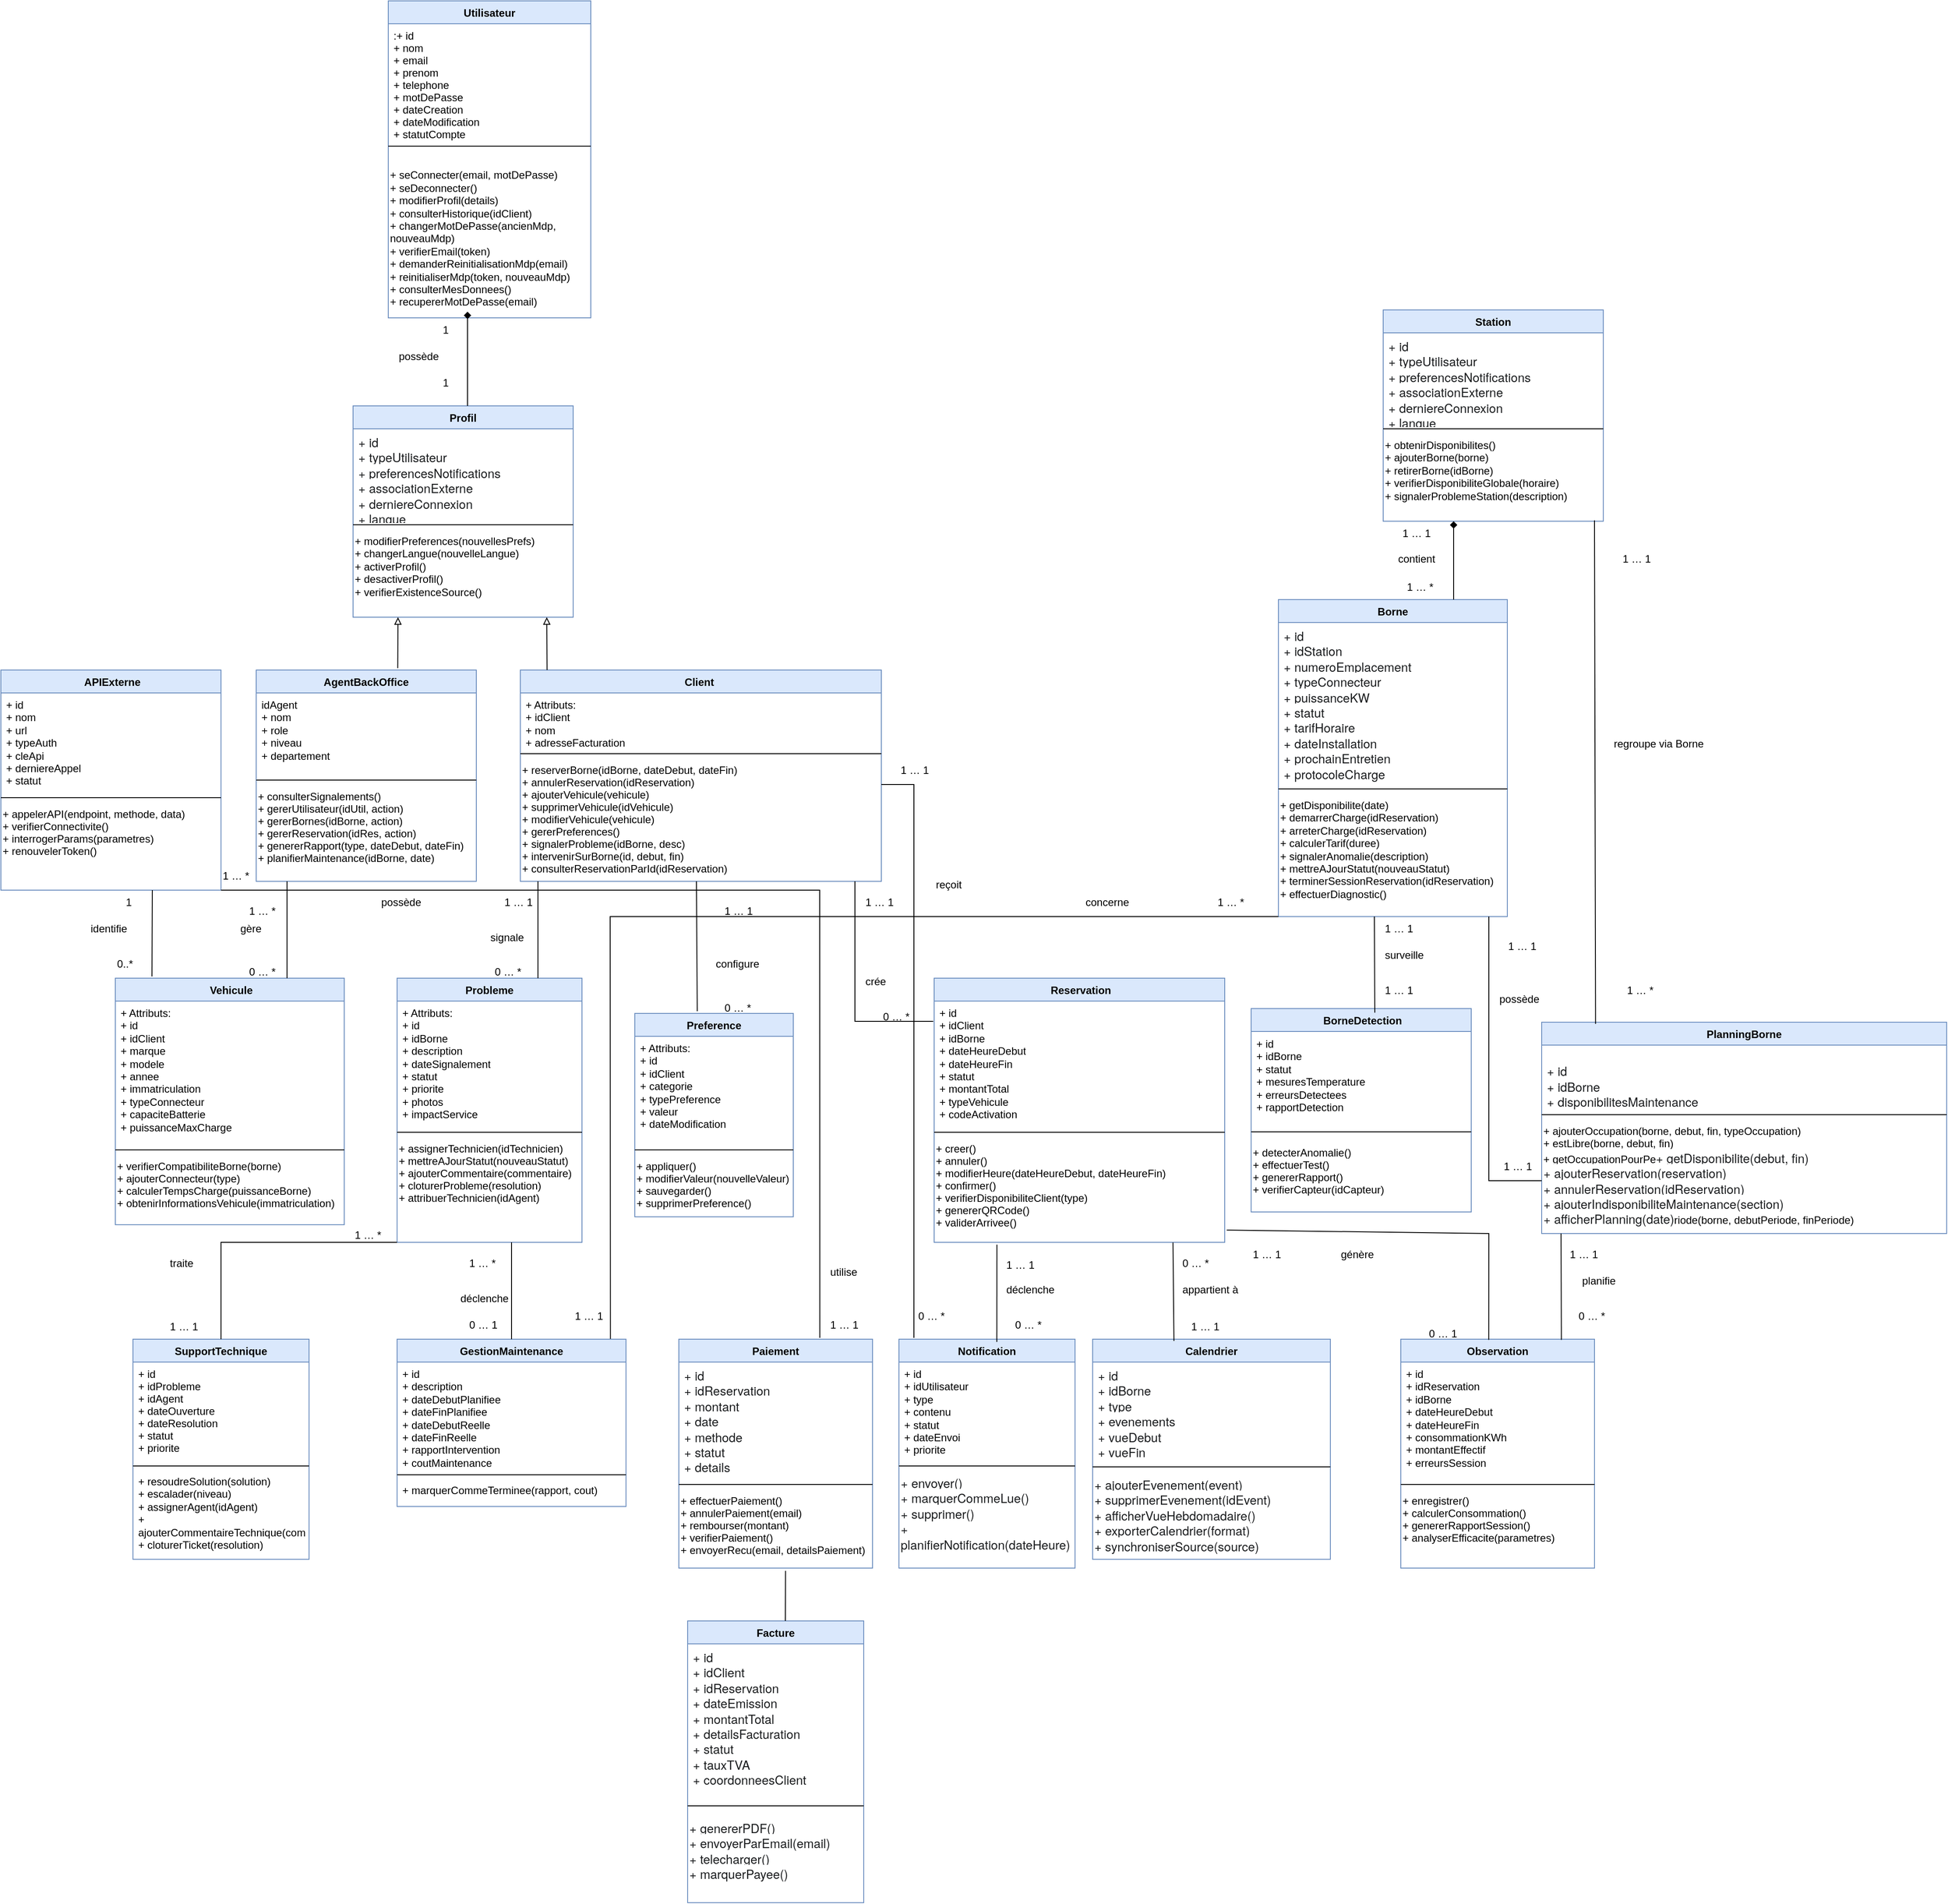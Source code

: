 <mxfile version="27.0.3">
  <diagram id="C5RBs43oDa-KdzZeNtuy" name="Page-1">
    <mxGraphModel dx="2834" dy="1143" grid="1" gridSize="10" guides="1" tooltips="1" connect="1" arrows="1" fold="1" page="1" pageScale="1" pageWidth="827" pageHeight="1169" math="0" shadow="0">
      <root>
        <mxCell id="WIyWlLk6GJQsqaUBKTNV-0" />
        <mxCell id="WIyWlLk6GJQsqaUBKTNV-1" parent="WIyWlLk6GJQsqaUBKTNV-0" />
        <mxCell id="6icbV0cKtOSpL9Li6Sul-0" value="Utilisateur" style="swimlane;fontStyle=1;align=center;verticalAlign=top;childLayout=stackLayout;horizontal=1;startSize=26;horizontalStack=0;resizeParent=1;resizeLast=0;collapsible=1;marginBottom=0;rounded=0;shadow=0;strokeWidth=1;fillColor=#dae8fc;strokeColor=#6c8ebf;" vertex="1" parent="WIyWlLk6GJQsqaUBKTNV-1">
          <mxGeometry x="230" y="80" width="230" height="360" as="geometry">
            <mxRectangle x="550" y="140" width="160" height="26" as="alternateBounds" />
          </mxGeometry>
        </mxCell>
        <mxCell id="6icbV0cKtOSpL9Li6Sul-2" value=":+ id&#xa;+ nom&#xa;+ email&#xa;+ prenom&#xa;+ telephone&#xa;+ motDePasse&#xa;+ dateCreation&#xa;+ dateModification&#xa;+ statutCompte" style="text;align=left;verticalAlign=top;spacingLeft=4;spacingRight=4;overflow=hidden;rotatable=0;points=[[0,0.5],[1,0.5]];portConstraint=eastwest;rounded=0;shadow=0;html=0;" vertex="1" parent="6icbV0cKtOSpL9Li6Sul-0">
          <mxGeometry y="26" width="230" height="134" as="geometry" />
        </mxCell>
        <mxCell id="6icbV0cKtOSpL9Li6Sul-8" value="" style="line;html=1;strokeWidth=1;align=left;verticalAlign=middle;spacingTop=-1;spacingLeft=3;spacingRight=3;rotatable=0;labelPosition=right;points=[];portConstraint=eastwest;" vertex="1" parent="6icbV0cKtOSpL9Li6Sul-0">
          <mxGeometry y="160" width="230" height="10" as="geometry" />
        </mxCell>
        <mxCell id="6icbV0cKtOSpL9Li6Sul-9" value="&#xa;+ seConnecter(email, motDePasse)&#xa;+ seDeconnecter()&#xa;+ modifierProfil(details)&#xa;+ consulterHistorique(idClient)&#xa;+ changerMotDePasse(ancienMdp, nouveauMdp)&#xa;+ verifierEmail(token)&#xa;+ demanderReinitialisationMdp(email)&#xa;+ reinitialiserMdp(token, nouveauMdp)&#xa;+ consulterMesDonnees()&#xa;+ recupererMotDePasse(email)&#xa;" style="text;whiteSpace=wrap;" vertex="1" parent="6icbV0cKtOSpL9Li6Sul-0">
          <mxGeometry y="170" width="230" height="20" as="geometry" />
        </mxCell>
        <mxCell id="6icbV0cKtOSpL9Li6Sul-13" value="Profil" style="swimlane;fontStyle=1;align=center;verticalAlign=top;childLayout=stackLayout;horizontal=1;startSize=26;horizontalStack=0;resizeParent=1;resizeLast=0;collapsible=1;marginBottom=0;rounded=0;shadow=0;strokeWidth=1;fillColor=#dae8fc;strokeColor=#6c8ebf;" vertex="1" parent="WIyWlLk6GJQsqaUBKTNV-1">
          <mxGeometry x="190" y="540" width="250" height="240" as="geometry">
            <mxRectangle x="550" y="140" width="160" height="26" as="alternateBounds" />
          </mxGeometry>
        </mxCell>
        <mxCell id="6icbV0cKtOSpL9Li6Sul-14" value="&lt;span style=&quot;box-sizing: border-box; color: rgb(26, 28, 30); font-family: &amp;quot;Google Sans Text&amp;quot;, &amp;quot;Helvetica Neue&amp;quot;, sans-serif; font-size: 14px; text-wrap-mode: wrap; background-color: rgb(255, 255, 255);&quot; class=&quot;ng-star-inserted&quot;&gt;+ id&lt;/span&gt;&lt;br style=&quot;box-sizing: border-box; color: rgb(26, 28, 30); font-family: &amp;quot;Google Sans Text&amp;quot;, &amp;quot;Helvetica Neue&amp;quot;, sans-serif; font-size: 14px; text-wrap-mode: wrap; background-color: rgb(255, 255, 255);&quot; class=&quot;ng-star-inserted&quot;&gt;&lt;span style=&quot;box-sizing: border-box; color: rgb(26, 28, 30); font-family: &amp;quot;Google Sans Text&amp;quot;, &amp;quot;Helvetica Neue&amp;quot;, sans-serif; font-size: 14px; text-wrap-mode: wrap; background-color: rgb(255, 255, 255);&quot; class=&quot;ng-star-inserted&quot;&gt;+ typeUtilisateur&lt;/span&gt;&lt;br style=&quot;box-sizing: border-box; color: rgb(26, 28, 30); font-family: &amp;quot;Google Sans Text&amp;quot;, &amp;quot;Helvetica Neue&amp;quot;, sans-serif; font-size: 14px; text-wrap-mode: wrap; background-color: rgb(255, 255, 255);&quot; class=&quot;ng-star-inserted&quot;&gt;&lt;span style=&quot;box-sizing: border-box; color: rgb(26, 28, 30); font-family: &amp;quot;Google Sans Text&amp;quot;, &amp;quot;Helvetica Neue&amp;quot;, sans-serif; font-size: 14px; text-wrap-mode: wrap; background-color: rgb(255, 255, 255);&quot; class=&quot;ng-star-inserted&quot;&gt;+ preferencesNotifications&lt;/span&gt;&lt;br style=&quot;box-sizing: border-box; color: rgb(26, 28, 30); font-family: &amp;quot;Google Sans Text&amp;quot;, &amp;quot;Helvetica Neue&amp;quot;, sans-serif; font-size: 14px; text-wrap-mode: wrap; background-color: rgb(255, 255, 255);&quot; class=&quot;ng-star-inserted&quot;&gt;&lt;span style=&quot;box-sizing: border-box; color: rgb(26, 28, 30); font-family: &amp;quot;Google Sans Text&amp;quot;, &amp;quot;Helvetica Neue&amp;quot;, sans-serif; font-size: 14px; text-wrap-mode: wrap; background-color: rgb(255, 255, 255);&quot; class=&quot;ng-star-inserted&quot;&gt;+ associationExterne&lt;/span&gt;&lt;br style=&quot;box-sizing: border-box; color: rgb(26, 28, 30); font-family: &amp;quot;Google Sans Text&amp;quot;, &amp;quot;Helvetica Neue&amp;quot;, sans-serif; font-size: 14px; text-wrap-mode: wrap; background-color: rgb(255, 255, 255);&quot; class=&quot;ng-star-inserted&quot;&gt;&lt;span style=&quot;box-sizing: border-box; color: rgb(26, 28, 30); font-family: &amp;quot;Google Sans Text&amp;quot;, &amp;quot;Helvetica Neue&amp;quot;, sans-serif; font-size: 14px; text-wrap-mode: wrap; background-color: rgb(255, 255, 255);&quot; class=&quot;ng-star-inserted&quot;&gt;+ derniereConnexion&lt;/span&gt;&lt;br style=&quot;box-sizing: border-box; color: rgb(26, 28, 30); font-family: &amp;quot;Google Sans Text&amp;quot;, &amp;quot;Helvetica Neue&amp;quot;, sans-serif; font-size: 14px; text-wrap-mode: wrap; background-color: rgb(255, 255, 255);&quot; class=&quot;ng-star-inserted&quot;&gt;&lt;span style=&quot;box-sizing: border-box; color: rgb(26, 28, 30); font-family: &amp;quot;Google Sans Text&amp;quot;, &amp;quot;Helvetica Neue&amp;quot;, sans-serif; font-size: 14px; text-wrap-mode: wrap; background-color: rgb(255, 255, 255);&quot; class=&quot;ng-star-inserted&quot;&gt;+ langue&lt;/span&gt;" style="text;align=left;verticalAlign=top;spacingLeft=4;spacingRight=4;overflow=hidden;rotatable=0;points=[[0,0.5],[1,0.5]];portConstraint=eastwest;rounded=0;shadow=0;html=1;" vertex="1" parent="6icbV0cKtOSpL9Li6Sul-13">
          <mxGeometry y="26" width="250" height="104" as="geometry" />
        </mxCell>
        <mxCell id="6icbV0cKtOSpL9Li6Sul-15" value="" style="line;html=1;strokeWidth=1;align=left;verticalAlign=middle;spacingTop=-1;spacingLeft=3;spacingRight=3;rotatable=0;labelPosition=right;points=[];portConstraint=eastwest;" vertex="1" parent="6icbV0cKtOSpL9Li6Sul-13">
          <mxGeometry y="130" width="250" height="10" as="geometry" />
        </mxCell>
        <mxCell id="6icbV0cKtOSpL9Li6Sul-16" value="+ modifierPreferences(nouvellesPrefs)&#xa;+ changerLangue(nouvelleLangue)&#xa;+ activerProfil()&#xa;+ desactiverProfil()&#xa;+ verifierExistenceSource()" style="text;whiteSpace=wrap;" vertex="1" parent="6icbV0cKtOSpL9Li6Sul-13">
          <mxGeometry y="140" width="250" height="60" as="geometry" />
        </mxCell>
        <mxCell id="6icbV0cKtOSpL9Li6Sul-21" value="AgentBackOffice" style="swimlane;fontStyle=1;align=center;verticalAlign=top;childLayout=stackLayout;horizontal=1;startSize=26;horizontalStack=0;resizeParent=1;resizeLast=0;collapsible=1;marginBottom=0;rounded=0;shadow=0;strokeWidth=1;fillColor=#dae8fc;strokeColor=#6c8ebf;" vertex="1" parent="WIyWlLk6GJQsqaUBKTNV-1">
          <mxGeometry x="80" y="840" width="250" height="240" as="geometry">
            <mxRectangle x="550" y="140" width="160" height="26" as="alternateBounds" />
          </mxGeometry>
        </mxCell>
        <mxCell id="6icbV0cKtOSpL9Li6Sul-22" value="idAgent&#xa;+ nom&#xa;+ role&#xa;+ niveau&#xa;+ departement" style="text;align=left;verticalAlign=top;spacingLeft=4;spacingRight=4;overflow=hidden;rotatable=0;points=[[0,0.5],[1,0.5]];portConstraint=eastwest;rounded=0;shadow=0;whiteSpace=wrap;" vertex="1" parent="6icbV0cKtOSpL9Li6Sul-21">
          <mxGeometry y="26" width="250" height="94" as="geometry" />
        </mxCell>
        <mxCell id="6icbV0cKtOSpL9Li6Sul-23" value="" style="line;html=1;strokeWidth=1;align=left;verticalAlign=middle;spacingTop=-1;spacingLeft=3;spacingRight=3;rotatable=0;labelPosition=right;points=[];portConstraint=eastwest;" vertex="1" parent="6icbV0cKtOSpL9Li6Sul-21">
          <mxGeometry y="120" width="250" height="10" as="geometry" />
        </mxCell>
        <mxCell id="6icbV0cKtOSpL9Li6Sul-24" value="+ consulterSignalements()&#xa;+ gererUtilisateur(idUtil, action)&#xa;+ gererBornes(idBorne, action)&#xa;+ gererReservation(idRes, action)&#xa;+ genererRapport(type, dateDebut, dateFin)&#xa;+ planifierMaintenance(idBorne, date)" style="text;" vertex="1" parent="6icbV0cKtOSpL9Li6Sul-21">
          <mxGeometry y="130" width="250" height="60" as="geometry" />
        </mxCell>
        <mxCell id="6icbV0cKtOSpL9Li6Sul-28" value=" APIExterne" style="swimlane;fontStyle=1;align=center;verticalAlign=top;childLayout=stackLayout;horizontal=1;startSize=26;horizontalStack=0;resizeParent=1;resizeLast=0;collapsible=1;marginBottom=0;rounded=0;shadow=0;strokeWidth=1;fillColor=#dae8fc;strokeColor=#6c8ebf;" vertex="1" parent="WIyWlLk6GJQsqaUBKTNV-1">
          <mxGeometry x="-210" y="840" width="250" height="250" as="geometry">
            <mxRectangle x="550" y="140" width="160" height="26" as="alternateBounds" />
          </mxGeometry>
        </mxCell>
        <mxCell id="6icbV0cKtOSpL9Li6Sul-29" value="+ id&#xa;+ nom&#xa;+ url&#xa;+ typeAuth&#xa;+ cleApi&#xa;+ derniereAppel&#xa;+ statut" style="text;align=left;verticalAlign=top;spacingLeft=4;spacingRight=4;overflow=hidden;rotatable=0;points=[[0,0.5],[1,0.5]];portConstraint=eastwest;rounded=0;shadow=0;whiteSpace=wrap;" vertex="1" parent="6icbV0cKtOSpL9Li6Sul-28">
          <mxGeometry y="26" width="250" height="114" as="geometry" />
        </mxCell>
        <mxCell id="6icbV0cKtOSpL9Li6Sul-30" value="" style="line;html=1;strokeWidth=1;align=left;verticalAlign=middle;spacingTop=-1;spacingLeft=3;spacingRight=3;rotatable=0;labelPosition=right;points=[];portConstraint=eastwest;" vertex="1" parent="6icbV0cKtOSpL9Li6Sul-28">
          <mxGeometry y="140" width="250" height="10" as="geometry" />
        </mxCell>
        <mxCell id="6icbV0cKtOSpL9Li6Sul-31" value="+ appelerAPI(endpoint, methode, data)&#xa;+ verifierConnectivite()&#xa;+ interrogerParams(parametres)&#xa;+ renouvelerToken()" style="text;" vertex="1" parent="6icbV0cKtOSpL9Li6Sul-28">
          <mxGeometry y="150" width="250" height="60" as="geometry" />
        </mxCell>
        <mxCell id="6icbV0cKtOSpL9Li6Sul-32" value="Client " style="swimlane;fontStyle=1;align=center;verticalAlign=top;childLayout=stackLayout;horizontal=1;startSize=26;horizontalStack=0;resizeParent=1;resizeLast=0;collapsible=1;marginBottom=0;rounded=0;shadow=0;strokeWidth=1;fillColor=#dae8fc;strokeColor=#6c8ebf;" vertex="1" parent="WIyWlLk6GJQsqaUBKTNV-1">
          <mxGeometry x="380" y="840" width="410" height="240" as="geometry">
            <mxRectangle x="550" y="140" width="160" height="26" as="alternateBounds" />
          </mxGeometry>
        </mxCell>
        <mxCell id="6icbV0cKtOSpL9Li6Sul-33" value="+ Attributs:&#xa;+ idClient&#xa;+ nom&#xa;+ adresseFacturation" style="text;align=left;verticalAlign=top;spacingLeft=4;spacingRight=4;overflow=hidden;rotatable=0;points=[[0,0.5],[1,0.5]];portConstraint=eastwest;rounded=0;shadow=0;whiteSpace=wrap;" vertex="1" parent="6icbV0cKtOSpL9Li6Sul-32">
          <mxGeometry y="26" width="410" height="64" as="geometry" />
        </mxCell>
        <mxCell id="6icbV0cKtOSpL9Li6Sul-34" value="" style="line;html=1;strokeWidth=1;align=left;verticalAlign=middle;spacingTop=-1;spacingLeft=3;spacingRight=3;rotatable=0;labelPosition=right;points=[];portConstraint=eastwest;" vertex="1" parent="6icbV0cKtOSpL9Li6Sul-32">
          <mxGeometry y="90" width="410" height="10" as="geometry" />
        </mxCell>
        <mxCell id="6icbV0cKtOSpL9Li6Sul-35" value="+ reserverBorne(idBorne, dateDebut, dateFin)&#xa;+ annulerReservation(idReservation)&#xa;+ ajouterVehicule(vehicule)&#xa;+ supprimerVehicule(idVehicule)&#xa;+ modifierVehicule(vehicule)&#xa;+ gererPreferences()&#xa;+ signalerProbleme(idBorne, desc)&#xa;+ intervenirSurBorne(id, debut, fin)&#xa;+ consulterReservationParId(idReservation)" style="text;" vertex="1" parent="6icbV0cKtOSpL9Li6Sul-32">
          <mxGeometry y="100" width="410" height="60" as="geometry" />
        </mxCell>
        <mxCell id="6icbV0cKtOSpL9Li6Sul-36" value="Borne" style="swimlane;fontStyle=1;align=center;verticalAlign=top;childLayout=stackLayout;horizontal=1;startSize=26;horizontalStack=0;resizeParent=1;resizeLast=0;collapsible=1;marginBottom=0;rounded=0;shadow=0;strokeWidth=1;fillColor=#dae8fc;strokeColor=#6c8ebf;" vertex="1" parent="WIyWlLk6GJQsqaUBKTNV-1">
          <mxGeometry x="1241" y="760" width="260" height="360" as="geometry">
            <mxRectangle x="550" y="140" width="160" height="26" as="alternateBounds" />
          </mxGeometry>
        </mxCell>
        <mxCell id="6icbV0cKtOSpL9Li6Sul-37" value="&lt;span style=&quot;box-sizing: border-box; color: rgb(26, 28, 30); font-family: &amp;quot;Google Sans Text&amp;quot;, &amp;quot;Helvetica Neue&amp;quot;, sans-serif; font-size: 14px; text-wrap-mode: wrap; background-color: rgb(255, 255, 255);&quot; class=&quot;ng-star-inserted&quot;&gt;+ id&lt;/span&gt;&lt;br style=&quot;box-sizing: border-box; color: rgb(26, 28, 30); font-family: &amp;quot;Google Sans Text&amp;quot;, &amp;quot;Helvetica Neue&amp;quot;, sans-serif; font-size: 14px; text-wrap-mode: wrap; background-color: rgb(255, 255, 255);&quot; class=&quot;ng-star-inserted&quot;&gt;&lt;span style=&quot;box-sizing: border-box; color: rgb(26, 28, 30); font-family: &amp;quot;Google Sans Text&amp;quot;, &amp;quot;Helvetica Neue&amp;quot;, sans-serif; font-size: 14px; text-wrap-mode: wrap; background-color: rgb(255, 255, 255);&quot; class=&quot;ng-star-inserted&quot;&gt;+ idStation&lt;/span&gt;&lt;br style=&quot;box-sizing: border-box; color: rgb(26, 28, 30); font-family: &amp;quot;Google Sans Text&amp;quot;, &amp;quot;Helvetica Neue&amp;quot;, sans-serif; font-size: 14px; text-wrap-mode: wrap; background-color: rgb(255, 255, 255);&quot; class=&quot;ng-star-inserted&quot;&gt;&lt;span style=&quot;box-sizing: border-box; color: rgb(26, 28, 30); font-family: &amp;quot;Google Sans Text&amp;quot;, &amp;quot;Helvetica Neue&amp;quot;, sans-serif; font-size: 14px; text-wrap-mode: wrap; background-color: rgb(255, 255, 255);&quot; class=&quot;ng-star-inserted&quot;&gt;+ numeroEmplacement&lt;/span&gt;&lt;br style=&quot;box-sizing: border-box; color: rgb(26, 28, 30); font-family: &amp;quot;Google Sans Text&amp;quot;, &amp;quot;Helvetica Neue&amp;quot;, sans-serif; font-size: 14px; text-wrap-mode: wrap; background-color: rgb(255, 255, 255);&quot; class=&quot;ng-star-inserted&quot;&gt;&lt;span style=&quot;box-sizing: border-box; color: rgb(26, 28, 30); font-family: &amp;quot;Google Sans Text&amp;quot;, &amp;quot;Helvetica Neue&amp;quot;, sans-serif; font-size: 14px; text-wrap-mode: wrap; background-color: rgb(255, 255, 255);&quot; class=&quot;ng-star-inserted&quot;&gt;+ typeConnecteur&lt;/span&gt;&lt;br style=&quot;box-sizing: border-box; color: rgb(26, 28, 30); font-family: &amp;quot;Google Sans Text&amp;quot;, &amp;quot;Helvetica Neue&amp;quot;, sans-serif; font-size: 14px; text-wrap-mode: wrap; background-color: rgb(255, 255, 255);&quot; class=&quot;ng-star-inserted&quot;&gt;&lt;span style=&quot;box-sizing: border-box; color: rgb(26, 28, 30); font-family: &amp;quot;Google Sans Text&amp;quot;, &amp;quot;Helvetica Neue&amp;quot;, sans-serif; font-size: 14px; text-wrap-mode: wrap; background-color: rgb(255, 255, 255);&quot; class=&quot;ng-star-inserted&quot;&gt;+ puissanceKW&lt;/span&gt;&lt;br style=&quot;box-sizing: border-box; color: rgb(26, 28, 30); font-family: &amp;quot;Google Sans Text&amp;quot;, &amp;quot;Helvetica Neue&amp;quot;, sans-serif; font-size: 14px; text-wrap-mode: wrap; background-color: rgb(255, 255, 255);&quot; class=&quot;ng-star-inserted&quot;&gt;&lt;span style=&quot;box-sizing: border-box; color: rgb(26, 28, 30); font-family: &amp;quot;Google Sans Text&amp;quot;, &amp;quot;Helvetica Neue&amp;quot;, sans-serif; font-size: 14px; text-wrap-mode: wrap; background-color: rgb(255, 255, 255);&quot; class=&quot;ng-star-inserted&quot;&gt;+ statut&lt;/span&gt;&lt;br style=&quot;box-sizing: border-box; color: rgb(26, 28, 30); font-family: &amp;quot;Google Sans Text&amp;quot;, &amp;quot;Helvetica Neue&amp;quot;, sans-serif; font-size: 14px; text-wrap-mode: wrap; background-color: rgb(255, 255, 255);&quot; class=&quot;ng-star-inserted&quot;&gt;&lt;span style=&quot;box-sizing: border-box; color: rgb(26, 28, 30); font-family: &amp;quot;Google Sans Text&amp;quot;, &amp;quot;Helvetica Neue&amp;quot;, sans-serif; font-size: 14px; text-wrap-mode: wrap; background-color: rgb(255, 255, 255);&quot; class=&quot;ng-star-inserted&quot;&gt;+ tarifHoraire&lt;/span&gt;&lt;br style=&quot;box-sizing: border-box; color: rgb(26, 28, 30); font-family: &amp;quot;Google Sans Text&amp;quot;, &amp;quot;Helvetica Neue&amp;quot;, sans-serif; font-size: 14px; text-wrap-mode: wrap; background-color: rgb(255, 255, 255);&quot; class=&quot;ng-star-inserted&quot;&gt;&lt;span style=&quot;box-sizing: border-box; color: rgb(26, 28, 30); font-family: &amp;quot;Google Sans Text&amp;quot;, &amp;quot;Helvetica Neue&amp;quot;, sans-serif; font-size: 14px; text-wrap-mode: wrap; background-color: rgb(255, 255, 255);&quot; class=&quot;ng-star-inserted&quot;&gt;+ dateInstallation&lt;/span&gt;&lt;br style=&quot;box-sizing: border-box; color: rgb(26, 28, 30); font-family: &amp;quot;Google Sans Text&amp;quot;, &amp;quot;Helvetica Neue&amp;quot;, sans-serif; font-size: 14px; text-wrap-mode: wrap; background-color: rgb(255, 255, 255);&quot; class=&quot;ng-star-inserted&quot;&gt;&lt;span style=&quot;box-sizing: border-box; color: rgb(26, 28, 30); font-family: &amp;quot;Google Sans Text&amp;quot;, &amp;quot;Helvetica Neue&amp;quot;, sans-serif; font-size: 14px; text-wrap-mode: wrap; background-color: rgb(255, 255, 255);&quot; class=&quot;ng-star-inserted&quot;&gt;+ prochainEntretien&lt;/span&gt;&lt;br style=&quot;box-sizing: border-box; color: rgb(26, 28, 30); font-family: &amp;quot;Google Sans Text&amp;quot;, &amp;quot;Helvetica Neue&amp;quot;, sans-serif; font-size: 14px; text-wrap-mode: wrap; background-color: rgb(255, 255, 255);&quot; class=&quot;ng-star-inserted&quot;&gt;&lt;span style=&quot;box-sizing: border-box; color: rgb(26, 28, 30); font-family: &amp;quot;Google Sans Text&amp;quot;, &amp;quot;Helvetica Neue&amp;quot;, sans-serif; font-size: 14px; text-wrap-mode: wrap; background-color: rgb(255, 255, 255);&quot; class=&quot;ng-star-inserted&quot;&gt;+ protocoleCharge&lt;/span&gt;" style="text;align=left;verticalAlign=top;spacingLeft=4;spacingRight=4;overflow=hidden;rotatable=0;points=[[0,0.5],[1,0.5]];portConstraint=eastwest;rounded=0;shadow=0;html=1;" vertex="1" parent="6icbV0cKtOSpL9Li6Sul-36">
          <mxGeometry y="26" width="260" height="184" as="geometry" />
        </mxCell>
        <mxCell id="6icbV0cKtOSpL9Li6Sul-38" value="" style="line;html=1;strokeWidth=1;align=left;verticalAlign=middle;spacingTop=-1;spacingLeft=3;spacingRight=3;rotatable=0;labelPosition=right;points=[];portConstraint=eastwest;" vertex="1" parent="6icbV0cKtOSpL9Li6Sul-36">
          <mxGeometry y="210" width="260" height="10" as="geometry" />
        </mxCell>
        <mxCell id="6icbV0cKtOSpL9Li6Sul-39" value="+ getDisponibilite(date)&#xa;+ demarrerCharge(idReservation)&#xa;+ arreterCharge(idReservation)&#xa;+ calculerTarif(duree)&#xa;+ signalerAnomalie(description)&#xa;+ mettreAJourStatut(nouveauStatut)&#xa;+ terminerSessionReservation(idReservation)&#xa;+ effectuerDiagnostic()" style="text;whiteSpace=wrap;" vertex="1" parent="6icbV0cKtOSpL9Li6Sul-36">
          <mxGeometry y="220" width="260" height="60" as="geometry" />
        </mxCell>
        <mxCell id="6icbV0cKtOSpL9Li6Sul-40" value="Station" style="swimlane;fontStyle=1;align=center;verticalAlign=top;childLayout=stackLayout;horizontal=1;startSize=26;horizontalStack=0;resizeParent=1;resizeLast=0;collapsible=1;marginBottom=0;rounded=0;shadow=0;strokeWidth=1;fillColor=#dae8fc;strokeColor=#6c8ebf;" vertex="1" parent="WIyWlLk6GJQsqaUBKTNV-1">
          <mxGeometry x="1360" y="431" width="250" height="240" as="geometry">
            <mxRectangle x="550" y="140" width="160" height="26" as="alternateBounds" />
          </mxGeometry>
        </mxCell>
        <mxCell id="6icbV0cKtOSpL9Li6Sul-41" value="&lt;span style=&quot;box-sizing: border-box; color: rgb(26, 28, 30); font-family: &amp;quot;Google Sans Text&amp;quot;, &amp;quot;Helvetica Neue&amp;quot;, sans-serif; font-size: 14px; text-wrap-mode: wrap; background-color: rgb(255, 255, 255);&quot; class=&quot;ng-star-inserted&quot;&gt;+ id&lt;/span&gt;&lt;br style=&quot;box-sizing: border-box; color: rgb(26, 28, 30); font-family: &amp;quot;Google Sans Text&amp;quot;, &amp;quot;Helvetica Neue&amp;quot;, sans-serif; font-size: 14px; text-wrap-mode: wrap; background-color: rgb(255, 255, 255);&quot; class=&quot;ng-star-inserted&quot;&gt;&lt;span style=&quot;box-sizing: border-box; color: rgb(26, 28, 30); font-family: &amp;quot;Google Sans Text&amp;quot;, &amp;quot;Helvetica Neue&amp;quot;, sans-serif; font-size: 14px; text-wrap-mode: wrap; background-color: rgb(255, 255, 255);&quot; class=&quot;ng-star-inserted&quot;&gt;+ typeUtilisateur&lt;/span&gt;&lt;br style=&quot;box-sizing: border-box; color: rgb(26, 28, 30); font-family: &amp;quot;Google Sans Text&amp;quot;, &amp;quot;Helvetica Neue&amp;quot;, sans-serif; font-size: 14px; text-wrap-mode: wrap; background-color: rgb(255, 255, 255);&quot; class=&quot;ng-star-inserted&quot;&gt;&lt;span style=&quot;box-sizing: border-box; color: rgb(26, 28, 30); font-family: &amp;quot;Google Sans Text&amp;quot;, &amp;quot;Helvetica Neue&amp;quot;, sans-serif; font-size: 14px; text-wrap-mode: wrap; background-color: rgb(255, 255, 255);&quot; class=&quot;ng-star-inserted&quot;&gt;+ preferencesNotifications&lt;/span&gt;&lt;br style=&quot;box-sizing: border-box; color: rgb(26, 28, 30); font-family: &amp;quot;Google Sans Text&amp;quot;, &amp;quot;Helvetica Neue&amp;quot;, sans-serif; font-size: 14px; text-wrap-mode: wrap; background-color: rgb(255, 255, 255);&quot; class=&quot;ng-star-inserted&quot;&gt;&lt;span style=&quot;box-sizing: border-box; color: rgb(26, 28, 30); font-family: &amp;quot;Google Sans Text&amp;quot;, &amp;quot;Helvetica Neue&amp;quot;, sans-serif; font-size: 14px; text-wrap-mode: wrap; background-color: rgb(255, 255, 255);&quot; class=&quot;ng-star-inserted&quot;&gt;+ associationExterne&lt;/span&gt;&lt;br style=&quot;box-sizing: border-box; color: rgb(26, 28, 30); font-family: &amp;quot;Google Sans Text&amp;quot;, &amp;quot;Helvetica Neue&amp;quot;, sans-serif; font-size: 14px; text-wrap-mode: wrap; background-color: rgb(255, 255, 255);&quot; class=&quot;ng-star-inserted&quot;&gt;&lt;span style=&quot;box-sizing: border-box; color: rgb(26, 28, 30); font-family: &amp;quot;Google Sans Text&amp;quot;, &amp;quot;Helvetica Neue&amp;quot;, sans-serif; font-size: 14px; text-wrap-mode: wrap; background-color: rgb(255, 255, 255);&quot; class=&quot;ng-star-inserted&quot;&gt;+ derniereConnexion&lt;/span&gt;&lt;br style=&quot;box-sizing: border-box; color: rgb(26, 28, 30); font-family: &amp;quot;Google Sans Text&amp;quot;, &amp;quot;Helvetica Neue&amp;quot;, sans-serif; font-size: 14px; text-wrap-mode: wrap; background-color: rgb(255, 255, 255);&quot; class=&quot;ng-star-inserted&quot;&gt;&lt;span style=&quot;box-sizing: border-box; color: rgb(26, 28, 30); font-family: &amp;quot;Google Sans Text&amp;quot;, &amp;quot;Helvetica Neue&amp;quot;, sans-serif; font-size: 14px; text-wrap-mode: wrap; background-color: rgb(255, 255, 255);&quot; class=&quot;ng-star-inserted&quot;&gt;+ langue&lt;/span&gt;" style="text;align=left;verticalAlign=top;spacingLeft=4;spacingRight=4;overflow=hidden;rotatable=0;points=[[0,0.5],[1,0.5]];portConstraint=eastwest;rounded=0;shadow=0;html=1;" vertex="1" parent="6icbV0cKtOSpL9Li6Sul-40">
          <mxGeometry y="26" width="250" height="104" as="geometry" />
        </mxCell>
        <mxCell id="6icbV0cKtOSpL9Li6Sul-42" value="" style="line;html=1;strokeWidth=1;align=left;verticalAlign=middle;spacingTop=-1;spacingLeft=3;spacingRight=3;rotatable=0;labelPosition=right;points=[];portConstraint=eastwest;" vertex="1" parent="6icbV0cKtOSpL9Li6Sul-40">
          <mxGeometry y="130" width="250" height="10" as="geometry" />
        </mxCell>
        <mxCell id="6icbV0cKtOSpL9Li6Sul-43" value="+ obtenirDisponibilites()&#xa;+ ajouterBorne(borne)&#xa;+ retirerBorne(idBorne)&#xa;+ verifierDisponibiliteGlobale(horaire)&#xa;+ signalerProblemeStation(description)" style="text;whiteSpace=wrap;" vertex="1" parent="6icbV0cKtOSpL9Li6Sul-40">
          <mxGeometry y="140" width="250" height="60" as="geometry" />
        </mxCell>
        <mxCell id="6icbV0cKtOSpL9Li6Sul-44" value=" Vehicule" style="swimlane;fontStyle=1;align=center;verticalAlign=top;childLayout=stackLayout;horizontal=1;startSize=26;horizontalStack=0;resizeParent=1;resizeLast=0;collapsible=1;marginBottom=0;rounded=0;shadow=0;strokeWidth=1;fillColor=#dae8fc;strokeColor=#6c8ebf;" vertex="1" parent="WIyWlLk6GJQsqaUBKTNV-1">
          <mxGeometry x="-80" y="1190" width="260" height="280" as="geometry">
            <mxRectangle x="550" y="140" width="160" height="26" as="alternateBounds" />
          </mxGeometry>
        </mxCell>
        <mxCell id="6icbV0cKtOSpL9Li6Sul-45" value="+ Attributs:&#xa;+ id&#xa;+ idClient&#xa;+ marque&#xa;+ modele&#xa;+ annee&#xa;+ immatriculation&#xa;+ typeConnecteur&#xa;+ capaciteBatterie&#xa;+ puissanceMaxCharge" style="text;align=left;verticalAlign=top;spacingLeft=4;spacingRight=4;overflow=hidden;rotatable=0;points=[[0,0.5],[1,0.5]];portConstraint=eastwest;rounded=0;shadow=0;whiteSpace=wrap;" vertex="1" parent="6icbV0cKtOSpL9Li6Sul-44">
          <mxGeometry y="26" width="260" height="164" as="geometry" />
        </mxCell>
        <mxCell id="6icbV0cKtOSpL9Li6Sul-46" value="" style="line;html=1;strokeWidth=1;align=left;verticalAlign=middle;spacingTop=-1;spacingLeft=3;spacingRight=3;rotatable=0;labelPosition=right;points=[];portConstraint=eastwest;" vertex="1" parent="6icbV0cKtOSpL9Li6Sul-44">
          <mxGeometry y="190" width="260" height="10" as="geometry" />
        </mxCell>
        <mxCell id="6icbV0cKtOSpL9Li6Sul-47" value="+ verifierCompatibiliteBorne(borne)&#xa;+ ajouterConnecteur(type)&#xa;+ calculerTempsCharge(puissanceBorne)&#xa;+ obtenirInformationsVehicule(immatriculation)" style="text;" vertex="1" parent="6icbV0cKtOSpL9Li6Sul-44">
          <mxGeometry y="200" width="260" height="80" as="geometry" />
        </mxCell>
        <mxCell id="6icbV0cKtOSpL9Li6Sul-49" value="Probleme" style="swimlane;fontStyle=1;align=center;verticalAlign=top;childLayout=stackLayout;horizontal=1;startSize=26;horizontalStack=0;resizeParent=1;resizeLast=0;collapsible=1;marginBottom=0;rounded=0;shadow=0;strokeWidth=1;fillColor=#dae8fc;strokeColor=#6c8ebf;" vertex="1" parent="WIyWlLk6GJQsqaUBKTNV-1">
          <mxGeometry x="240" y="1190" width="210" height="300" as="geometry">
            <mxRectangle x="550" y="140" width="160" height="26" as="alternateBounds" />
          </mxGeometry>
        </mxCell>
        <mxCell id="6icbV0cKtOSpL9Li6Sul-50" value="+ Attributs:&#xa;+ id&#xa;+ idBorne&#xa;+ description&#xa;+ dateSignalement&#xa;+ statut&#xa;+ priorite&#xa;+ photos&#xa;+ impactService" style="text;align=left;verticalAlign=top;spacingLeft=4;spacingRight=4;overflow=hidden;rotatable=0;points=[[0,0.5],[1,0.5]];portConstraint=eastwest;rounded=0;shadow=0;whiteSpace=wrap;" vertex="1" parent="6icbV0cKtOSpL9Li6Sul-49">
          <mxGeometry y="26" width="210" height="144" as="geometry" />
        </mxCell>
        <mxCell id="6icbV0cKtOSpL9Li6Sul-51" value="" style="line;html=1;strokeWidth=1;align=left;verticalAlign=middle;spacingTop=-1;spacingLeft=3;spacingRight=3;rotatable=0;labelPosition=right;points=[];portConstraint=eastwest;" vertex="1" parent="6icbV0cKtOSpL9Li6Sul-49">
          <mxGeometry y="170" width="210" height="10" as="geometry" />
        </mxCell>
        <mxCell id="6icbV0cKtOSpL9Li6Sul-52" value="+ assignerTechnicien(idTechnicien)&#xa;+ mettreAJourStatut(nouveauStatut)&#xa;+ ajouterCommentaire(commentaire)&#xa;+ cloturerProbleme(resolution)&#xa;+ attribuerTechnicien(idAgent)&#xa;" style="text;" vertex="1" parent="6icbV0cKtOSpL9Li6Sul-49">
          <mxGeometry y="180" width="210" height="80" as="geometry" />
        </mxCell>
        <mxCell id="6icbV0cKtOSpL9Li6Sul-53" value="Preference" style="swimlane;fontStyle=1;align=center;verticalAlign=top;childLayout=stackLayout;horizontal=1;startSize=26;horizontalStack=0;resizeParent=1;resizeLast=0;collapsible=1;marginBottom=0;rounded=0;shadow=0;strokeWidth=1;fillColor=#dae8fc;strokeColor=#6c8ebf;" vertex="1" parent="WIyWlLk6GJQsqaUBKTNV-1">
          <mxGeometry x="510" y="1230" width="180" height="231" as="geometry">
            <mxRectangle x="550" y="140" width="160" height="26" as="alternateBounds" />
          </mxGeometry>
        </mxCell>
        <mxCell id="6icbV0cKtOSpL9Li6Sul-54" value="+ Attributs:&#xa;+ id&#xa;+ idClient&#xa;+ categorie&#xa;+ typePreference&#xa;+ valeur&#xa;+ dateModification" style="text;align=left;verticalAlign=top;spacingLeft=4;spacingRight=4;overflow=hidden;rotatable=0;points=[[0,0.5],[1,0.5]];portConstraint=eastwest;rounded=0;shadow=0;whiteSpace=wrap;" vertex="1" parent="6icbV0cKtOSpL9Li6Sul-53">
          <mxGeometry y="26" width="180" height="124" as="geometry" />
        </mxCell>
        <mxCell id="6icbV0cKtOSpL9Li6Sul-55" value="" style="line;html=1;strokeWidth=1;align=left;verticalAlign=middle;spacingTop=-1;spacingLeft=3;spacingRight=3;rotatable=0;labelPosition=right;points=[];portConstraint=eastwest;" vertex="1" parent="6icbV0cKtOSpL9Li6Sul-53">
          <mxGeometry y="150" width="180" height="10" as="geometry" />
        </mxCell>
        <mxCell id="6icbV0cKtOSpL9Li6Sul-56" value="+ appliquer()&#xa;+ modifierValeur(nouvelleValeur)&#xa;+ sauvegarder()&#xa;+ supprimerPreference()" style="text;" vertex="1" parent="6icbV0cKtOSpL9Li6Sul-53">
          <mxGeometry y="160" width="180" height="60" as="geometry" />
        </mxCell>
        <mxCell id="6icbV0cKtOSpL9Li6Sul-57" value=" Reservation" style="swimlane;fontStyle=1;align=center;verticalAlign=top;childLayout=stackLayout;horizontal=1;startSize=26;horizontalStack=0;resizeParent=1;resizeLast=0;collapsible=1;marginBottom=0;rounded=0;shadow=0;strokeWidth=1;fillColor=#dae8fc;strokeColor=#6c8ebf;" vertex="1" parent="WIyWlLk6GJQsqaUBKTNV-1">
          <mxGeometry x="850" y="1190" width="330" height="300" as="geometry">
            <mxRectangle x="550" y="140" width="160" height="26" as="alternateBounds" />
          </mxGeometry>
        </mxCell>
        <mxCell id="6icbV0cKtOSpL9Li6Sul-58" value="+ id&#xa;+ idClient&#xa;+ idBorne&#xa;+ dateHeureDebut&#xa;+ dateHeureFin&#xa;+ statut&#xa;+ montantTotal&#xa;+ typeVehicule&#xa;+ codeActivation" style="text;align=left;verticalAlign=top;spacingLeft=4;spacingRight=4;overflow=hidden;rotatable=0;points=[[0,0.5],[1,0.5]];portConstraint=eastwest;rounded=0;shadow=0;whiteSpace=wrap;" vertex="1" parent="6icbV0cKtOSpL9Li6Sul-57">
          <mxGeometry y="26" width="330" height="144" as="geometry" />
        </mxCell>
        <mxCell id="6icbV0cKtOSpL9Li6Sul-59" value="" style="line;html=1;strokeWidth=1;align=left;verticalAlign=middle;spacingTop=-1;spacingLeft=3;spacingRight=3;rotatable=0;labelPosition=right;points=[];portConstraint=eastwest;" vertex="1" parent="6icbV0cKtOSpL9Li6Sul-57">
          <mxGeometry y="170" width="330" height="10" as="geometry" />
        </mxCell>
        <mxCell id="6icbV0cKtOSpL9Li6Sul-60" value="+ creer()&#xa;+ annuler()&#xa;+ modifierHeure(dateHeureDebut, dateHeureFin)&#xa;+ confirmer()&#xa;+ verifierDisponibiliteClient(type)&#xa;+ genererQRCode()&#xa;+ validerArrivee()" style="text;" vertex="1" parent="6icbV0cKtOSpL9Li6Sul-57">
          <mxGeometry y="180" width="330" height="120" as="geometry" />
        </mxCell>
        <mxCell id="6icbV0cKtOSpL9Li6Sul-62" value=" BorneDetection" style="swimlane;fontStyle=1;align=center;verticalAlign=top;childLayout=stackLayout;horizontal=1;startSize=26;horizontalStack=0;resizeParent=1;resizeLast=0;collapsible=1;marginBottom=0;rounded=0;shadow=0;strokeWidth=1;fillColor=#dae8fc;strokeColor=#6c8ebf;" vertex="1" parent="WIyWlLk6GJQsqaUBKTNV-1">
          <mxGeometry x="1210" y="1224.5" width="250" height="231" as="geometry">
            <mxRectangle x="550" y="140" width="160" height="26" as="alternateBounds" />
          </mxGeometry>
        </mxCell>
        <mxCell id="6icbV0cKtOSpL9Li6Sul-63" value="+ id&#xa;+ idBorne&#xa;+ statut&#xa;+ mesuresTemperature&#xa;+ erreursDetectees&#xa;+ rapportDetection" style="text;align=left;verticalAlign=top;spacingLeft=4;spacingRight=4;overflow=hidden;rotatable=0;points=[[0,0.5],[1,0.5]];portConstraint=eastwest;rounded=0;shadow=0;whiteSpace=wrap;" vertex="1" parent="6icbV0cKtOSpL9Li6Sul-62">
          <mxGeometry y="26" width="250" height="104" as="geometry" />
        </mxCell>
        <mxCell id="6icbV0cKtOSpL9Li6Sul-64" value="" style="line;html=1;strokeWidth=1;align=left;verticalAlign=middle;spacingTop=-1;spacingLeft=3;spacingRight=3;rotatable=0;labelPosition=right;points=[];portConstraint=eastwest;" vertex="1" parent="6icbV0cKtOSpL9Li6Sul-62">
          <mxGeometry y="130" width="250" height="20" as="geometry" />
        </mxCell>
        <mxCell id="6icbV0cKtOSpL9Li6Sul-65" value="+ detecterAnomalie()&#xa;+ effectuerTest()&#xa;+ genererRapport()&#xa;+ verifierCapteur(idCapteur)" style="text;" vertex="1" parent="6icbV0cKtOSpL9Li6Sul-62">
          <mxGeometry y="150" width="250" height="60" as="geometry" />
        </mxCell>
        <mxCell id="6icbV0cKtOSpL9Li6Sul-66" value="PlanningBorne" style="swimlane;fontStyle=1;align=center;verticalAlign=top;childLayout=stackLayout;horizontal=1;startSize=26;horizontalStack=0;resizeParent=1;resizeLast=0;collapsible=1;marginBottom=0;rounded=0;shadow=0;strokeWidth=1;fillColor=#dae8fc;strokeColor=#6c8ebf;" vertex="1" parent="WIyWlLk6GJQsqaUBKTNV-1">
          <mxGeometry x="1540" y="1240" width="460" height="240" as="geometry">
            <mxRectangle x="130" y="380" width="160" height="26" as="alternateBounds" />
          </mxGeometry>
        </mxCell>
        <mxCell id="6icbV0cKtOSpL9Li6Sul-67" value="&#xa;&lt;span style=&quot;box-sizing: border-box; color: rgb(26, 28, 30); font-family: &amp;quot;Google Sans Text&amp;quot;, &amp;quot;Helvetica Neue&amp;quot;, sans-serif; font-size: 14px; font-style: normal; font-variant-ligatures: normal; font-variant-caps: normal; font-weight: 400; letter-spacing: normal; orphans: 2; text-align: start; text-indent: 0px; text-transform: none; widows: 2; word-spacing: 0px; -webkit-text-stroke-width: 0px; white-space: normal; background-color: rgb(255, 255, 255); text-decoration-thickness: initial; text-decoration-style: initial; text-decoration-color: initial;&quot; class=&quot;ng-star-inserted&quot;&gt;+ id&lt;/span&gt;&lt;br style=&quot;box-sizing: border-box; color: rgb(26, 28, 30); font-family: &amp;quot;Google Sans Text&amp;quot;, &amp;quot;Helvetica Neue&amp;quot;, sans-serif; font-size: 14px; font-style: normal; font-variant-ligatures: normal; font-variant-caps: normal; font-weight: 400; letter-spacing: normal; orphans: 2; text-align: start; text-indent: 0px; text-transform: none; widows: 2; word-spacing: 0px; -webkit-text-stroke-width: 0px; white-space: normal; background-color: rgb(255, 255, 255); text-decoration-thickness: initial; text-decoration-style: initial; text-decoration-color: initial;&quot; class=&quot;ng-star-inserted&quot;&gt;&lt;span style=&quot;box-sizing: border-box; color: rgb(26, 28, 30); font-family: &amp;quot;Google Sans Text&amp;quot;, &amp;quot;Helvetica Neue&amp;quot;, sans-serif; font-size: 14px; font-style: normal; font-variant-ligatures: normal; font-variant-caps: normal; font-weight: 400; letter-spacing: normal; orphans: 2; text-align: start; text-indent: 0px; text-transform: none; widows: 2; word-spacing: 0px; -webkit-text-stroke-width: 0px; white-space: normal; background-color: rgb(255, 255, 255); text-decoration-thickness: initial; text-decoration-style: initial; text-decoration-color: initial;&quot; class=&quot;ng-star-inserted&quot;&gt;+ idBorne&lt;/span&gt;&lt;br style=&quot;box-sizing: border-box; color: rgb(26, 28, 30); font-family: &amp;quot;Google Sans Text&amp;quot;, &amp;quot;Helvetica Neue&amp;quot;, sans-serif; font-size: 14px; font-style: normal; font-variant-ligatures: normal; font-variant-caps: normal; font-weight: 400; letter-spacing: normal; orphans: 2; text-align: start; text-indent: 0px; text-transform: none; widows: 2; word-spacing: 0px; -webkit-text-stroke-width: 0px; white-space: normal; background-color: rgb(255, 255, 255); text-decoration-thickness: initial; text-decoration-style: initial; text-decoration-color: initial;&quot; class=&quot;ng-star-inserted&quot;&gt;&lt;span style=&quot;box-sizing: border-box; color: rgb(26, 28, 30); font-family: &amp;quot;Google Sans Text&amp;quot;, &amp;quot;Helvetica Neue&amp;quot;, sans-serif; font-size: 14px; font-style: normal; font-variant-ligatures: normal; font-variant-caps: normal; font-weight: 400; letter-spacing: normal; orphans: 2; text-align: start; text-indent: 0px; text-transform: none; widows: 2; word-spacing: 0px; -webkit-text-stroke-width: 0px; white-space: normal; background-color: rgb(255, 255, 255); text-decoration-thickness: initial; text-decoration-style: initial; text-decoration-color: initial;&quot; class=&quot;ng-star-inserted&quot;&gt;+ disponibilitesMaintenance&lt;/span&gt;&#xa;&#xa;" style="text;align=left;verticalAlign=top;spacingLeft=4;spacingRight=4;overflow=hidden;rotatable=0;points=[[0,0.5],[1,0.5]];portConstraint=eastwest;html=1;" vertex="1" parent="6icbV0cKtOSpL9Li6Sul-66">
          <mxGeometry y="26" width="460" height="74" as="geometry" />
        </mxCell>
        <mxCell id="6icbV0cKtOSpL9Li6Sul-68" value="" style="line;html=1;strokeWidth=1;align=left;verticalAlign=middle;spacingTop=-1;spacingLeft=3;spacingRight=3;rotatable=0;labelPosition=right;points=[];portConstraint=eastwest;" vertex="1" parent="6icbV0cKtOSpL9Li6Sul-66">
          <mxGeometry y="100" width="460" height="10" as="geometry" />
        </mxCell>
        <mxCell id="6icbV0cKtOSpL9Li6Sul-69" value="+ ajouterOccupation(borne, debut, fin, typeOccupation)&lt;br&gt;    + estLibre(borne, debut, fin)&lt;br&gt;    + getOccupationPourPe&lt;span style=&quot;box-sizing: border-box; color: rgb(26, 28, 30); font-family: &amp;quot;Google Sans Text&amp;quot;, &amp;quot;Helvetica Neue&amp;quot;, sans-serif; font-size: 14px; background-color: rgb(255, 255, 255);&quot; class=&quot;ng-star-inserted&quot;&gt;+ getDisponibilite(debut, fin)&lt;/span&gt;&lt;br style=&quot;box-sizing: border-box; color: rgb(26, 28, 30); font-family: &amp;quot;Google Sans Text&amp;quot;, &amp;quot;Helvetica Neue&amp;quot;, sans-serif; font-size: 14px; background-color: rgb(255, 255, 255);&quot; class=&quot;ng-star-inserted&quot;&gt;&lt;span style=&quot;box-sizing: border-box; color: rgb(26, 28, 30); font-family: &amp;quot;Google Sans Text&amp;quot;, &amp;quot;Helvetica Neue&amp;quot;, sans-serif; font-size: 14px; background-color: rgb(255, 255, 255);&quot; class=&quot;ng-star-inserted&quot;&gt;+ ajouterReservation(reservation)&lt;/span&gt;&lt;br style=&quot;box-sizing: border-box; color: rgb(26, 28, 30); font-family: &amp;quot;Google Sans Text&amp;quot;, &amp;quot;Helvetica Neue&amp;quot;, sans-serif; font-size: 14px; background-color: rgb(255, 255, 255);&quot; class=&quot;ng-star-inserted&quot;&gt;&lt;span style=&quot;box-sizing: border-box; color: rgb(26, 28, 30); font-family: &amp;quot;Google Sans Text&amp;quot;, &amp;quot;Helvetica Neue&amp;quot;, sans-serif; font-size: 14px; background-color: rgb(255, 255, 255);&quot; class=&quot;ng-star-inserted&quot;&gt;+ annulerReservation(idReservation)&lt;/span&gt;&lt;br style=&quot;box-sizing: border-box; color: rgb(26, 28, 30); font-family: &amp;quot;Google Sans Text&amp;quot;, &amp;quot;Helvetica Neue&amp;quot;, sans-serif; font-size: 14px; background-color: rgb(255, 255, 255);&quot; class=&quot;ng-star-inserted&quot;&gt;&lt;span style=&quot;box-sizing: border-box; color: rgb(26, 28, 30); font-family: &amp;quot;Google Sans Text&amp;quot;, &amp;quot;Helvetica Neue&amp;quot;, sans-serif; font-size: 14px; background-color: rgb(255, 255, 255);&quot; class=&quot;ng-star-inserted&quot;&gt;+ ajouterIndisponibiliteMaintenance(section)&lt;/span&gt;&lt;br style=&quot;box-sizing: border-box; color: rgb(26, 28, 30); font-family: &amp;quot;Google Sans Text&amp;quot;, &amp;quot;Helvetica Neue&amp;quot;, sans-serif; font-size: 14px; background-color: rgb(255, 255, 255);&quot; class=&quot;ng-star-inserted&quot;&gt;&lt;span style=&quot;box-sizing: border-box; color: rgb(26, 28, 30); font-family: &amp;quot;Google Sans Text&amp;quot;, &amp;quot;Helvetica Neue&amp;quot;, sans-serif; font-size: 14px; background-color: rgb(255, 255, 255);&quot; class=&quot;ng-star-inserted&quot;&gt;+ afficherPlanning(date)&lt;/span&gt;riode(borne, debutPeriode, finPeriode)" style="text;whiteSpace=wrap;html=1;" vertex="1" parent="6icbV0cKtOSpL9Li6Sul-66">
          <mxGeometry y="110" width="460" as="geometry" />
        </mxCell>
        <mxCell id="6icbV0cKtOSpL9Li6Sul-74" value="SupportTechnique" style="swimlane;fontStyle=1;align=center;verticalAlign=top;childLayout=stackLayout;horizontal=1;startSize=26;horizontalStack=0;resizeParent=1;resizeLast=0;collapsible=1;marginBottom=0;rounded=0;shadow=0;strokeWidth=1;fillColor=#dae8fc;strokeColor=#6c8ebf;" vertex="1" parent="WIyWlLk6GJQsqaUBKTNV-1">
          <mxGeometry x="-60" y="1600" width="200" height="250" as="geometry">
            <mxRectangle x="130" y="380" width="160" height="26" as="alternateBounds" />
          </mxGeometry>
        </mxCell>
        <mxCell id="6icbV0cKtOSpL9Li6Sul-75" value="+ id&#xa;+ idProbleme&#xa;+ idAgent&#xa;+ dateOuverture&#xa;+ dateResolution&#xa;+ statut&#xa;+ priorite" style="text;align=left;verticalAlign=top;spacingLeft=4;spacingRight=4;overflow=hidden;rotatable=0;points=[[0,0.5],[1,0.5]];portConstraint=eastwest;" vertex="1" parent="6icbV0cKtOSpL9Li6Sul-74">
          <mxGeometry y="26" width="200" height="114" as="geometry" />
        </mxCell>
        <mxCell id="6icbV0cKtOSpL9Li6Sul-76" value="" style="line;html=1;strokeWidth=1;align=left;verticalAlign=middle;spacingTop=-1;spacingLeft=3;spacingRight=3;rotatable=0;labelPosition=right;points=[];portConstraint=eastwest;" vertex="1" parent="6icbV0cKtOSpL9Li6Sul-74">
          <mxGeometry y="140" width="200" height="8" as="geometry" />
        </mxCell>
        <mxCell id="6icbV0cKtOSpL9Li6Sul-77" value="+ resoudreSolution(solution)&#xa;+ escalader(niveau)&#xa;+ assignerAgent(idAgent)&#xa;+ ajouterCommentaireTechnique(commentaire)&#xa;+ cloturerTicket(resolution)" style="text;align=left;verticalAlign=top;spacingLeft=4;spacingRight=4;overflow=hidden;rotatable=0;points=[[0,0.5],[1,0.5]];portConstraint=eastwest;fontStyle=0;whiteSpace=wrap;" vertex="1" parent="6icbV0cKtOSpL9Li6Sul-74">
          <mxGeometry y="148" width="200" height="100" as="geometry" />
        </mxCell>
        <mxCell id="6icbV0cKtOSpL9Li6Sul-78" value="GestionMaintenance" style="swimlane;fontStyle=1;align=center;verticalAlign=top;childLayout=stackLayout;horizontal=1;startSize=26;horizontalStack=0;resizeParent=1;resizeLast=0;collapsible=1;marginBottom=0;rounded=0;shadow=0;strokeWidth=1;fillColor=#dae8fc;strokeColor=#6c8ebf;" vertex="1" parent="WIyWlLk6GJQsqaUBKTNV-1">
          <mxGeometry x="240" y="1600" width="260" height="190" as="geometry">
            <mxRectangle x="130" y="380" width="160" height="26" as="alternateBounds" />
          </mxGeometry>
        </mxCell>
        <mxCell id="6icbV0cKtOSpL9Li6Sul-79" value="+ id&#xa;    + description&#xa;    + dateDebutPlanifiee&#xa;    + dateFinPlanifiee&#xa;    + dateDebutReelle&#xa;    + dateFinReelle&#xa;    + rapportIntervention&#xa;    + coutMaintenance" style="text;align=left;verticalAlign=top;spacingLeft=4;spacingRight=4;overflow=hidden;rotatable=0;points=[[0,0.5],[1,0.5]];portConstraint=eastwest;whiteSpace=wrap;" vertex="1" parent="6icbV0cKtOSpL9Li6Sul-78">
          <mxGeometry y="26" width="260" height="124" as="geometry" />
        </mxCell>
        <mxCell id="6icbV0cKtOSpL9Li6Sul-80" value="" style="line;html=1;strokeWidth=1;align=left;verticalAlign=middle;spacingTop=-1;spacingLeft=3;spacingRight=3;rotatable=0;labelPosition=right;points=[];portConstraint=eastwest;" vertex="1" parent="6icbV0cKtOSpL9Li6Sul-78">
          <mxGeometry y="150" width="260" height="8" as="geometry" />
        </mxCell>
        <mxCell id="6icbV0cKtOSpL9Li6Sul-81" value=" + marquerCommeTerminee(rapport, cout)" style="text;align=left;verticalAlign=top;spacingLeft=4;spacingRight=4;overflow=hidden;rotatable=0;points=[[0,0.5],[1,0.5]];portConstraint=eastwest;fontStyle=0" vertex="1" parent="6icbV0cKtOSpL9Li6Sul-78">
          <mxGeometry y="158" width="260" height="32" as="geometry" />
        </mxCell>
        <mxCell id="6icbV0cKtOSpL9Li6Sul-82" value="Paiement" style="swimlane;fontStyle=1;align=center;verticalAlign=top;childLayout=stackLayout;horizontal=1;startSize=26;horizontalStack=0;resizeParent=1;resizeLast=0;collapsible=1;marginBottom=0;rounded=0;shadow=0;strokeWidth=1;fillColor=#dae8fc;strokeColor=#6c8ebf;" vertex="1" parent="WIyWlLk6GJQsqaUBKTNV-1">
          <mxGeometry x="560" y="1600" width="220" height="260" as="geometry">
            <mxRectangle x="130" y="380" width="160" height="26" as="alternateBounds" />
          </mxGeometry>
        </mxCell>
        <mxCell id="6icbV0cKtOSpL9Li6Sul-83" value="&lt;span style=&quot;box-sizing: border-box; color: rgb(26, 28, 30); font-family: &amp;quot;Google Sans Text&amp;quot;, &amp;quot;Helvetica Neue&amp;quot;, sans-serif; font-size: 14px; text-wrap-mode: wrap; background-color: rgb(255, 255, 255);&quot; class=&quot;ng-star-inserted&quot;&gt;+ id&lt;/span&gt;&lt;br style=&quot;box-sizing: border-box; color: rgb(26, 28, 30); font-family: &amp;quot;Google Sans Text&amp;quot;, &amp;quot;Helvetica Neue&amp;quot;, sans-serif; font-size: 14px; text-wrap-mode: wrap; background-color: rgb(255, 255, 255);&quot; class=&quot;ng-star-inserted&quot;&gt;&lt;span style=&quot;box-sizing: border-box; color: rgb(26, 28, 30); font-family: &amp;quot;Google Sans Text&amp;quot;, &amp;quot;Helvetica Neue&amp;quot;, sans-serif; font-size: 14px; text-wrap-mode: wrap; background-color: rgb(255, 255, 255);&quot; class=&quot;ng-star-inserted&quot;&gt;+ idReservation&lt;/span&gt;&lt;br style=&quot;box-sizing: border-box; color: rgb(26, 28, 30); font-family: &amp;quot;Google Sans Text&amp;quot;, &amp;quot;Helvetica Neue&amp;quot;, sans-serif; font-size: 14px; text-wrap-mode: wrap; background-color: rgb(255, 255, 255);&quot; class=&quot;ng-star-inserted&quot;&gt;&lt;span style=&quot;box-sizing: border-box; color: rgb(26, 28, 30); font-family: &amp;quot;Google Sans Text&amp;quot;, &amp;quot;Helvetica Neue&amp;quot;, sans-serif; font-size: 14px; text-wrap-mode: wrap; background-color: rgb(255, 255, 255);&quot; class=&quot;ng-star-inserted&quot;&gt;+ montant&lt;/span&gt;&lt;br style=&quot;box-sizing: border-box; color: rgb(26, 28, 30); font-family: &amp;quot;Google Sans Text&amp;quot;, &amp;quot;Helvetica Neue&amp;quot;, sans-serif; font-size: 14px; text-wrap-mode: wrap; background-color: rgb(255, 255, 255);&quot; class=&quot;ng-star-inserted&quot;&gt;&lt;span style=&quot;box-sizing: border-box; color: rgb(26, 28, 30); font-family: &amp;quot;Google Sans Text&amp;quot;, &amp;quot;Helvetica Neue&amp;quot;, sans-serif; font-size: 14px; text-wrap-mode: wrap; background-color: rgb(255, 255, 255);&quot; class=&quot;ng-star-inserted&quot;&gt;+ date&lt;/span&gt;&lt;br style=&quot;box-sizing: border-box; color: rgb(26, 28, 30); font-family: &amp;quot;Google Sans Text&amp;quot;, &amp;quot;Helvetica Neue&amp;quot;, sans-serif; font-size: 14px; text-wrap-mode: wrap; background-color: rgb(255, 255, 255);&quot; class=&quot;ng-star-inserted&quot;&gt;&lt;span style=&quot;box-sizing: border-box; color: rgb(26, 28, 30); font-family: &amp;quot;Google Sans Text&amp;quot;, &amp;quot;Helvetica Neue&amp;quot;, sans-serif; font-size: 14px; text-wrap-mode: wrap; background-color: rgb(255, 255, 255);&quot; class=&quot;ng-star-inserted&quot;&gt;+ methode&lt;/span&gt;&lt;br style=&quot;box-sizing: border-box; color: rgb(26, 28, 30); font-family: &amp;quot;Google Sans Text&amp;quot;, &amp;quot;Helvetica Neue&amp;quot;, sans-serif; font-size: 14px; text-wrap-mode: wrap; background-color: rgb(255, 255, 255);&quot; class=&quot;ng-star-inserted&quot;&gt;&lt;span style=&quot;box-sizing: border-box; color: rgb(26, 28, 30); font-family: &amp;quot;Google Sans Text&amp;quot;, &amp;quot;Helvetica Neue&amp;quot;, sans-serif; font-size: 14px; text-wrap-mode: wrap; background-color: rgb(255, 255, 255);&quot; class=&quot;ng-star-inserted&quot;&gt;+ statut&lt;/span&gt;&lt;br style=&quot;box-sizing: border-box; color: rgb(26, 28, 30); font-family: &amp;quot;Google Sans Text&amp;quot;, &amp;quot;Helvetica Neue&amp;quot;, sans-serif; font-size: 14px; text-wrap-mode: wrap; background-color: rgb(255, 255, 255);&quot; class=&quot;ng-star-inserted&quot;&gt;&lt;span style=&quot;box-sizing: border-box; color: rgb(26, 28, 30); font-family: &amp;quot;Google Sans Text&amp;quot;, &amp;quot;Helvetica Neue&amp;quot;, sans-serif; font-size: 14px; text-wrap-mode: wrap; background-color: rgb(255, 255, 255);&quot; class=&quot;ng-star-inserted&quot;&gt;+ details&lt;/span&gt;" style="text;align=left;verticalAlign=top;spacingLeft=4;spacingRight=4;overflow=hidden;rotatable=0;points=[[0,0.5],[1,0.5]];portConstraint=eastwest;html=1;" vertex="1" parent="6icbV0cKtOSpL9Li6Sul-82">
          <mxGeometry y="26" width="220" height="134" as="geometry" />
        </mxCell>
        <mxCell id="6icbV0cKtOSpL9Li6Sul-84" value="" style="line;html=1;strokeWidth=1;align=left;verticalAlign=middle;spacingTop=-1;spacingLeft=3;spacingRight=3;rotatable=0;labelPosition=right;points=[];portConstraint=eastwest;" vertex="1" parent="6icbV0cKtOSpL9Li6Sul-82">
          <mxGeometry y="160" width="220" height="10" as="geometry" />
        </mxCell>
        <mxCell id="6icbV0cKtOSpL9Li6Sul-85" value="+ effectuerPaiement()&#xa;+ annulerPaiement(email)&#xa;+ rembourser(montant)&#xa;+ verifierPaiement()&#xa;+ envoyerRecu(email, detailsPaiement)" style="text;" vertex="1" parent="6icbV0cKtOSpL9Li6Sul-82">
          <mxGeometry y="170" width="220" height="90" as="geometry" />
        </mxCell>
        <mxCell id="6icbV0cKtOSpL9Li6Sul-86" value="Notification" style="swimlane;fontStyle=1;align=center;verticalAlign=top;childLayout=stackLayout;horizontal=1;startSize=26;horizontalStack=0;resizeParent=1;resizeLast=0;collapsible=1;marginBottom=0;rounded=0;shadow=0;strokeWidth=1;fillColor=#dae8fc;strokeColor=#6c8ebf;" vertex="1" parent="WIyWlLk6GJQsqaUBKTNV-1">
          <mxGeometry x="810" y="1600" width="200" height="260" as="geometry">
            <mxRectangle x="130" y="380" width="160" height="26" as="alternateBounds" />
          </mxGeometry>
        </mxCell>
        <mxCell id="6icbV0cKtOSpL9Li6Sul-87" value="+ id&#xa;+ idUtilisateur&#xa;+ type&#xa;+ contenu&#xa;+ statut&#xa;+ dateEnvoi&#xa;+ priorite" style="text;align=left;verticalAlign=top;spacingLeft=4;spacingRight=4;overflow=hidden;rotatable=0;points=[[0,0.5],[1,0.5]];portConstraint=eastwest;whiteSpace=wrap;" vertex="1" parent="6icbV0cKtOSpL9Li6Sul-86">
          <mxGeometry y="26" width="200" height="114" as="geometry" />
        </mxCell>
        <mxCell id="6icbV0cKtOSpL9Li6Sul-88" value="" style="line;html=1;strokeWidth=1;align=left;verticalAlign=middle;spacingTop=-1;spacingLeft=3;spacingRight=3;rotatable=0;labelPosition=right;points=[];portConstraint=eastwest;" vertex="1" parent="6icbV0cKtOSpL9Li6Sul-86">
          <mxGeometry y="140" width="200" height="8" as="geometry" />
        </mxCell>
        <mxCell id="6icbV0cKtOSpL9Li6Sul-89" value="&lt;span style=&quot;box-sizing: border-box; color: rgb(26, 28, 30); font-family: &amp;quot;Google Sans Text&amp;quot;, &amp;quot;Helvetica Neue&amp;quot;, sans-serif; font-size: 14px; background-color: rgb(255, 255, 255);&quot; class=&quot;ng-star-inserted&quot;&gt;+ envoyer()&lt;/span&gt;&lt;br style=&quot;box-sizing: border-box; color: rgb(26, 28, 30); font-family: &amp;quot;Google Sans Text&amp;quot;, &amp;quot;Helvetica Neue&amp;quot;, sans-serif; font-size: 14px; background-color: rgb(255, 255, 255);&quot; class=&quot;ng-star-inserted&quot;&gt;&lt;span style=&quot;box-sizing: border-box; color: rgb(26, 28, 30); font-family: &amp;quot;Google Sans Text&amp;quot;, &amp;quot;Helvetica Neue&amp;quot;, sans-serif; font-size: 14px; background-color: rgb(255, 255, 255);&quot; class=&quot;ng-star-inserted&quot;&gt;+ marquerCommeLue()&lt;/span&gt;&lt;br style=&quot;box-sizing: border-box; color: rgb(26, 28, 30); font-family: &amp;quot;Google Sans Text&amp;quot;, &amp;quot;Helvetica Neue&amp;quot;, sans-serif; font-size: 14px; background-color: rgb(255, 255, 255);&quot; class=&quot;ng-star-inserted&quot;&gt;&lt;span style=&quot;box-sizing: border-box; color: rgb(26, 28, 30); font-family: &amp;quot;Google Sans Text&amp;quot;, &amp;quot;Helvetica Neue&amp;quot;, sans-serif; font-size: 14px; background-color: rgb(255, 255, 255);&quot; class=&quot;ng-star-inserted&quot;&gt;+ supprimer()&lt;/span&gt;&lt;br style=&quot;box-sizing: border-box; color: rgb(26, 28, 30); font-family: &amp;quot;Google Sans Text&amp;quot;, &amp;quot;Helvetica Neue&amp;quot;, sans-serif; font-size: 14px; background-color: rgb(255, 255, 255);&quot; class=&quot;ng-star-inserted&quot;&gt;&lt;span style=&quot;box-sizing: border-box; color: rgb(26, 28, 30); font-family: &amp;quot;Google Sans Text&amp;quot;, &amp;quot;Helvetica Neue&amp;quot;, sans-serif; font-size: 14px; background-color: rgb(255, 255, 255);&quot; class=&quot;ng-star-inserted&quot;&gt;+ planifierNotification(dateHeure)&lt;/span&gt;" style="text;whiteSpace=wrap;html=1;" vertex="1" parent="6icbV0cKtOSpL9Li6Sul-86">
          <mxGeometry y="148" width="200" height="50" as="geometry" />
        </mxCell>
        <mxCell id="6icbV0cKtOSpL9Li6Sul-90" value="Calendrier" style="swimlane;fontStyle=1;align=center;verticalAlign=top;childLayout=stackLayout;horizontal=1;startSize=26;horizontalStack=0;resizeParent=1;resizeLast=0;collapsible=1;marginBottom=0;rounded=0;shadow=0;strokeWidth=1;fillColor=#dae8fc;strokeColor=#6c8ebf;" vertex="1" parent="WIyWlLk6GJQsqaUBKTNV-1">
          <mxGeometry x="1030" y="1600" width="270" height="250" as="geometry">
            <mxRectangle x="130" y="380" width="160" height="26" as="alternateBounds" />
          </mxGeometry>
        </mxCell>
        <mxCell id="6icbV0cKtOSpL9Li6Sul-91" value="&lt;span style=&quot;box-sizing: border-box; color: rgb(26, 28, 30); font-family: &amp;quot;Google Sans Text&amp;quot;, &amp;quot;Helvetica Neue&amp;quot;, sans-serif; font-size: 14px; text-wrap-mode: wrap; background-color: rgb(255, 255, 255);&quot; class=&quot;ng-star-inserted&quot;&gt;+ id&lt;/span&gt;&lt;br style=&quot;box-sizing: border-box; color: rgb(26, 28, 30); font-family: &amp;quot;Google Sans Text&amp;quot;, &amp;quot;Helvetica Neue&amp;quot;, sans-serif; font-size: 14px; text-wrap-mode: wrap; background-color: rgb(255, 255, 255);&quot; class=&quot;ng-star-inserted&quot;&gt;&lt;span style=&quot;box-sizing: border-box; color: rgb(26, 28, 30); font-family: &amp;quot;Google Sans Text&amp;quot;, &amp;quot;Helvetica Neue&amp;quot;, sans-serif; font-size: 14px; text-wrap-mode: wrap; background-color: rgb(255, 255, 255);&quot; class=&quot;ng-star-inserted&quot;&gt;+ idBorne&lt;/span&gt;&lt;br style=&quot;box-sizing: border-box; color: rgb(26, 28, 30); font-family: &amp;quot;Google Sans Text&amp;quot;, &amp;quot;Helvetica Neue&amp;quot;, sans-serif; font-size: 14px; text-wrap-mode: wrap; background-color: rgb(255, 255, 255);&quot; class=&quot;ng-star-inserted&quot;&gt;&lt;span style=&quot;box-sizing: border-box; color: rgb(26, 28, 30); font-family: &amp;quot;Google Sans Text&amp;quot;, &amp;quot;Helvetica Neue&amp;quot;, sans-serif; font-size: 14px; text-wrap-mode: wrap; background-color: rgb(255, 255, 255);&quot; class=&quot;ng-star-inserted&quot;&gt;+ type&lt;/span&gt;&lt;br style=&quot;box-sizing: border-box; color: rgb(26, 28, 30); font-family: &amp;quot;Google Sans Text&amp;quot;, &amp;quot;Helvetica Neue&amp;quot;, sans-serif; font-size: 14px; text-wrap-mode: wrap; background-color: rgb(255, 255, 255);&quot; class=&quot;ng-star-inserted&quot;&gt;&lt;span style=&quot;box-sizing: border-box; color: rgb(26, 28, 30); font-family: &amp;quot;Google Sans Text&amp;quot;, &amp;quot;Helvetica Neue&amp;quot;, sans-serif; font-size: 14px; text-wrap-mode: wrap; background-color: rgb(255, 255, 255);&quot; class=&quot;ng-star-inserted&quot;&gt;+ evenements&lt;/span&gt;&lt;br style=&quot;box-sizing: border-box; color: rgb(26, 28, 30); font-family: &amp;quot;Google Sans Text&amp;quot;, &amp;quot;Helvetica Neue&amp;quot;, sans-serif; font-size: 14px; text-wrap-mode: wrap; background-color: rgb(255, 255, 255);&quot; class=&quot;ng-star-inserted&quot;&gt;&lt;span style=&quot;box-sizing: border-box; color: rgb(26, 28, 30); font-family: &amp;quot;Google Sans Text&amp;quot;, &amp;quot;Helvetica Neue&amp;quot;, sans-serif; font-size: 14px; text-wrap-mode: wrap; background-color: rgb(255, 255, 255);&quot; class=&quot;ng-star-inserted&quot;&gt;+ vueDebut&lt;/span&gt;&lt;br style=&quot;box-sizing: border-box; color: rgb(26, 28, 30); font-family: &amp;quot;Google Sans Text&amp;quot;, &amp;quot;Helvetica Neue&amp;quot;, sans-serif; font-size: 14px; text-wrap-mode: wrap; background-color: rgb(255, 255, 255);&quot; class=&quot;ng-star-inserted&quot;&gt;&lt;span style=&quot;box-sizing: border-box; color: rgb(26, 28, 30); font-family: &amp;quot;Google Sans Text&amp;quot;, &amp;quot;Helvetica Neue&amp;quot;, sans-serif; font-size: 14px; text-wrap-mode: wrap; background-color: rgb(255, 255, 255);&quot; class=&quot;ng-star-inserted&quot;&gt;+ vueFin&lt;/span&gt;" style="text;align=left;verticalAlign=top;spacingLeft=4;spacingRight=4;overflow=hidden;rotatable=0;points=[[0,0.5],[1,0.5]];portConstraint=eastwest;html=1;" vertex="1" parent="6icbV0cKtOSpL9Li6Sul-90">
          <mxGeometry y="26" width="270" height="114" as="geometry" />
        </mxCell>
        <mxCell id="6icbV0cKtOSpL9Li6Sul-92" value="" style="line;html=1;strokeWidth=1;align=left;verticalAlign=middle;spacingTop=-1;spacingLeft=3;spacingRight=3;rotatable=0;labelPosition=right;points=[];portConstraint=eastwest;" vertex="1" parent="6icbV0cKtOSpL9Li6Sul-90">
          <mxGeometry y="140" width="270" height="10" as="geometry" />
        </mxCell>
        <mxCell id="6icbV0cKtOSpL9Li6Sul-93" value="&lt;span style=&quot;box-sizing: border-box; color: rgb(26, 28, 30); font-family: &amp;quot;Google Sans Text&amp;quot;, &amp;quot;Helvetica Neue&amp;quot;, sans-serif; font-size: 14px; background-color: rgb(255, 255, 255);&quot; class=&quot;ng-star-inserted&quot;&gt;+ ajouterEvenement(event)&lt;/span&gt;&lt;br style=&quot;box-sizing: border-box; color: rgb(26, 28, 30); font-family: &amp;quot;Google Sans Text&amp;quot;, &amp;quot;Helvetica Neue&amp;quot;, sans-serif; font-size: 14px; background-color: rgb(255, 255, 255);&quot; class=&quot;ng-star-inserted&quot;&gt;&lt;span style=&quot;box-sizing: border-box; color: rgb(26, 28, 30); font-family: &amp;quot;Google Sans Text&amp;quot;, &amp;quot;Helvetica Neue&amp;quot;, sans-serif; font-size: 14px; background-color: rgb(255, 255, 255);&quot; class=&quot;ng-star-inserted&quot;&gt;+ supprimerEvenement(idEvent)&lt;/span&gt;&lt;br style=&quot;box-sizing: border-box; color: rgb(26, 28, 30); font-family: &amp;quot;Google Sans Text&amp;quot;, &amp;quot;Helvetica Neue&amp;quot;, sans-serif; font-size: 14px; background-color: rgb(255, 255, 255);&quot; class=&quot;ng-star-inserted&quot;&gt;&lt;span style=&quot;box-sizing: border-box; color: rgb(26, 28, 30); font-family: &amp;quot;Google Sans Text&amp;quot;, &amp;quot;Helvetica Neue&amp;quot;, sans-serif; font-size: 14px; background-color: rgb(255, 255, 255);&quot; class=&quot;ng-star-inserted&quot;&gt;+ afficherVueHebdomadaire()&lt;/span&gt;&lt;br style=&quot;box-sizing: border-box; color: rgb(26, 28, 30); font-family: &amp;quot;Google Sans Text&amp;quot;, &amp;quot;Helvetica Neue&amp;quot;, sans-serif; font-size: 14px; background-color: rgb(255, 255, 255);&quot; class=&quot;ng-star-inserted&quot;&gt;&lt;span style=&quot;box-sizing: border-box; color: rgb(26, 28, 30); font-family: &amp;quot;Google Sans Text&amp;quot;, &amp;quot;Helvetica Neue&amp;quot;, sans-serif; font-size: 14px; background-color: rgb(255, 255, 255);&quot; class=&quot;ng-star-inserted&quot;&gt;+ exporterCalendrier(format)&lt;/span&gt;&lt;br style=&quot;box-sizing: border-box; color: rgb(26, 28, 30); font-family: &amp;quot;Google Sans Text&amp;quot;, &amp;quot;Helvetica Neue&amp;quot;, sans-serif; font-size: 14px; background-color: rgb(255, 255, 255);&quot; class=&quot;ng-star-inserted&quot;&gt;&lt;span style=&quot;box-sizing: border-box; color: rgb(26, 28, 30); font-family: &amp;quot;Google Sans Text&amp;quot;, &amp;quot;Helvetica Neue&amp;quot;, sans-serif; font-size: 14px; background-color: rgb(255, 255, 255);&quot; class=&quot;ng-star-inserted&quot;&gt;+ synchroniserSource(source)&lt;/span&gt;" style="text;whiteSpace=wrap;html=1;" vertex="1" parent="6icbV0cKtOSpL9Li6Sul-90">
          <mxGeometry y="150" width="270" height="100" as="geometry" />
        </mxCell>
        <mxCell id="6icbV0cKtOSpL9Li6Sul-94" value="Observation" style="swimlane;fontStyle=1;align=center;verticalAlign=top;childLayout=stackLayout;horizontal=1;startSize=26;horizontalStack=0;resizeParent=1;resizeLast=0;collapsible=1;marginBottom=0;rounded=0;shadow=0;strokeWidth=1;fillColor=#dae8fc;strokeColor=#6c8ebf;" vertex="1" parent="WIyWlLk6GJQsqaUBKTNV-1">
          <mxGeometry x="1380" y="1600" width="220" height="260" as="geometry">
            <mxRectangle x="550" y="140" width="160" height="26" as="alternateBounds" />
          </mxGeometry>
        </mxCell>
        <mxCell id="6icbV0cKtOSpL9Li6Sul-95" value="+ id&#xa;+ idReservation&#xa;+ idBorne&#xa;+ dateHeureDebut&#xa;+ dateHeureFin&#xa;+ consommationKWh&#xa;+ montantEffectif&#xa;+ erreursSession" style="text;align=left;verticalAlign=top;spacingLeft=4;spacingRight=4;overflow=hidden;rotatable=0;points=[[0,0.5],[1,0.5]];portConstraint=eastwest;rounded=0;shadow=0;whiteSpace=wrap;" vertex="1" parent="6icbV0cKtOSpL9Li6Sul-94">
          <mxGeometry y="26" width="220" height="134" as="geometry" />
        </mxCell>
        <mxCell id="6icbV0cKtOSpL9Li6Sul-96" value="" style="line;html=1;strokeWidth=1;align=left;verticalAlign=middle;spacingTop=-1;spacingLeft=3;spacingRight=3;rotatable=0;labelPosition=right;points=[];portConstraint=eastwest;" vertex="1" parent="6icbV0cKtOSpL9Li6Sul-94">
          <mxGeometry y="160" width="220" height="10" as="geometry" />
        </mxCell>
        <mxCell id="6icbV0cKtOSpL9Li6Sul-97" value="+ enregistrer()&#xa;+ calculerConsommation()&#xa;+ genererRapportSession()&#xa;+ analyserEfficacite(parametres)" style="text;" vertex="1" parent="6icbV0cKtOSpL9Li6Sul-94">
          <mxGeometry y="170" width="220" height="80" as="geometry" />
        </mxCell>
        <mxCell id="6icbV0cKtOSpL9Li6Sul-98" value="Facture" style="swimlane;fontStyle=1;align=center;verticalAlign=top;childLayout=stackLayout;horizontal=1;startSize=26;horizontalStack=0;resizeParent=1;resizeLast=0;collapsible=1;marginBottom=0;rounded=0;shadow=0;strokeWidth=1;fillColor=#dae8fc;strokeColor=#6c8ebf;" vertex="1" parent="WIyWlLk6GJQsqaUBKTNV-1">
          <mxGeometry x="570" y="1920" width="200" height="320" as="geometry">
            <mxRectangle x="130" y="380" width="160" height="26" as="alternateBounds" />
          </mxGeometry>
        </mxCell>
        <mxCell id="6icbV0cKtOSpL9Li6Sul-99" value="&lt;span style=&quot;box-sizing: border-box; color: rgb(26, 28, 30); font-family: &amp;quot;Google Sans Text&amp;quot;, &amp;quot;Helvetica Neue&amp;quot;, sans-serif; font-size: 14px; text-wrap-mode: wrap; background-color: rgb(255, 255, 255);&quot; class=&quot;ng-star-inserted&quot;&gt;+ id&lt;/span&gt;&lt;br style=&quot;box-sizing: border-box; color: rgb(26, 28, 30); font-family: &amp;quot;Google Sans Text&amp;quot;, &amp;quot;Helvetica Neue&amp;quot;, sans-serif; font-size: 14px; text-wrap-mode: wrap; background-color: rgb(255, 255, 255);&quot; class=&quot;ng-star-inserted&quot;&gt;&lt;span style=&quot;box-sizing: border-box; color: rgb(26, 28, 30); font-family: &amp;quot;Google Sans Text&amp;quot;, &amp;quot;Helvetica Neue&amp;quot;, sans-serif; font-size: 14px; text-wrap-mode: wrap; background-color: rgb(255, 255, 255);&quot; class=&quot;ng-star-inserted&quot;&gt;+ idClient&lt;/span&gt;&lt;br style=&quot;box-sizing: border-box; color: rgb(26, 28, 30); font-family: &amp;quot;Google Sans Text&amp;quot;, &amp;quot;Helvetica Neue&amp;quot;, sans-serif; font-size: 14px; text-wrap-mode: wrap; background-color: rgb(255, 255, 255);&quot; class=&quot;ng-star-inserted&quot;&gt;&lt;span style=&quot;box-sizing: border-box; color: rgb(26, 28, 30); font-family: &amp;quot;Google Sans Text&amp;quot;, &amp;quot;Helvetica Neue&amp;quot;, sans-serif; font-size: 14px; text-wrap-mode: wrap; background-color: rgb(255, 255, 255);&quot; class=&quot;ng-star-inserted&quot;&gt;+ idReservation&lt;/span&gt;&lt;br style=&quot;box-sizing: border-box; color: rgb(26, 28, 30); font-family: &amp;quot;Google Sans Text&amp;quot;, &amp;quot;Helvetica Neue&amp;quot;, sans-serif; font-size: 14px; text-wrap-mode: wrap; background-color: rgb(255, 255, 255);&quot; class=&quot;ng-star-inserted&quot;&gt;&lt;span style=&quot;box-sizing: border-box; color: rgb(26, 28, 30); font-family: &amp;quot;Google Sans Text&amp;quot;, &amp;quot;Helvetica Neue&amp;quot;, sans-serif; font-size: 14px; text-wrap-mode: wrap; background-color: rgb(255, 255, 255);&quot; class=&quot;ng-star-inserted&quot;&gt;+ dateEmission&lt;/span&gt;&lt;br style=&quot;box-sizing: border-box; color: rgb(26, 28, 30); font-family: &amp;quot;Google Sans Text&amp;quot;, &amp;quot;Helvetica Neue&amp;quot;, sans-serif; font-size: 14px; text-wrap-mode: wrap; background-color: rgb(255, 255, 255);&quot; class=&quot;ng-star-inserted&quot;&gt;&lt;span style=&quot;box-sizing: border-box; color: rgb(26, 28, 30); font-family: &amp;quot;Google Sans Text&amp;quot;, &amp;quot;Helvetica Neue&amp;quot;, sans-serif; font-size: 14px; text-wrap-mode: wrap; background-color: rgb(255, 255, 255);&quot; class=&quot;ng-star-inserted&quot;&gt;+ montantTotal&lt;/span&gt;&lt;br style=&quot;box-sizing: border-box; color: rgb(26, 28, 30); font-family: &amp;quot;Google Sans Text&amp;quot;, &amp;quot;Helvetica Neue&amp;quot;, sans-serif; font-size: 14px; text-wrap-mode: wrap; background-color: rgb(255, 255, 255);&quot; class=&quot;ng-star-inserted&quot;&gt;&lt;span style=&quot;box-sizing: border-box; color: rgb(26, 28, 30); font-family: &amp;quot;Google Sans Text&amp;quot;, &amp;quot;Helvetica Neue&amp;quot;, sans-serif; font-size: 14px; text-wrap-mode: wrap; background-color: rgb(255, 255, 255);&quot; class=&quot;ng-star-inserted&quot;&gt;+ detailsFacturation&lt;/span&gt;&lt;br style=&quot;box-sizing: border-box; color: rgb(26, 28, 30); font-family: &amp;quot;Google Sans Text&amp;quot;, &amp;quot;Helvetica Neue&amp;quot;, sans-serif; font-size: 14px; text-wrap-mode: wrap; background-color: rgb(255, 255, 255);&quot; class=&quot;ng-star-inserted&quot;&gt;&lt;span style=&quot;box-sizing: border-box; color: rgb(26, 28, 30); font-family: &amp;quot;Google Sans Text&amp;quot;, &amp;quot;Helvetica Neue&amp;quot;, sans-serif; font-size: 14px; text-wrap-mode: wrap; background-color: rgb(255, 255, 255);&quot; class=&quot;ng-star-inserted&quot;&gt;+ statut&lt;/span&gt;&lt;br style=&quot;box-sizing: border-box; color: rgb(26, 28, 30); font-family: &amp;quot;Google Sans Text&amp;quot;, &amp;quot;Helvetica Neue&amp;quot;, sans-serif; font-size: 14px; text-wrap-mode: wrap; background-color: rgb(255, 255, 255);&quot; class=&quot;ng-star-inserted&quot;&gt;&lt;span style=&quot;box-sizing: border-box; color: rgb(26, 28, 30); font-family: &amp;quot;Google Sans Text&amp;quot;, &amp;quot;Helvetica Neue&amp;quot;, sans-serif; font-size: 14px; text-wrap-mode: wrap; background-color: rgb(255, 255, 255);&quot; class=&quot;ng-star-inserted&quot;&gt;+ tauxTVA&lt;/span&gt;&lt;br style=&quot;box-sizing: border-box; color: rgb(26, 28, 30); font-family: &amp;quot;Google Sans Text&amp;quot;, &amp;quot;Helvetica Neue&amp;quot;, sans-serif; font-size: 14px; text-wrap-mode: wrap; background-color: rgb(255, 255, 255);&quot; class=&quot;ng-star-inserted&quot;&gt;&lt;span style=&quot;box-sizing: border-box; color: rgb(26, 28, 30); font-family: &amp;quot;Google Sans Text&amp;quot;, &amp;quot;Helvetica Neue&amp;quot;, sans-serif; font-size: 14px; text-wrap-mode: wrap; background-color: rgb(255, 255, 255);&quot; class=&quot;ng-star-inserted&quot;&gt;+ coordonneesClient&lt;/span&gt;" style="text;align=left;verticalAlign=top;spacingLeft=4;spacingRight=4;overflow=hidden;rotatable=0;points=[[0,0.5],[1,0.5]];portConstraint=eastwest;html=1;" vertex="1" parent="6icbV0cKtOSpL9Li6Sul-98">
          <mxGeometry y="26" width="200" height="174" as="geometry" />
        </mxCell>
        <mxCell id="6icbV0cKtOSpL9Li6Sul-100" value="" style="line;html=1;strokeWidth=1;align=left;verticalAlign=middle;spacingTop=-1;spacingLeft=3;spacingRight=3;rotatable=0;labelPosition=right;points=[];portConstraint=eastwest;" vertex="1" parent="6icbV0cKtOSpL9Li6Sul-98">
          <mxGeometry y="200" width="200" height="20" as="geometry" />
        </mxCell>
        <mxCell id="6icbV0cKtOSpL9Li6Sul-101" value="&lt;span style=&quot;box-sizing: border-box; color: rgb(26, 28, 30); font-family: &amp;quot;Google Sans Text&amp;quot;, &amp;quot;Helvetica Neue&amp;quot;, sans-serif; font-size: 14px; background-color: rgb(255, 255, 255);&quot; class=&quot;ng-star-inserted&quot;&gt;+ genererPDF()&lt;/span&gt;&lt;br style=&quot;box-sizing: border-box; color: rgb(26, 28, 30); font-family: &amp;quot;Google Sans Text&amp;quot;, &amp;quot;Helvetica Neue&amp;quot;, sans-serif; font-size: 14px; background-color: rgb(255, 255, 255);&quot; class=&quot;ng-star-inserted&quot;&gt;&lt;span style=&quot;box-sizing: border-box; color: rgb(26, 28, 30); font-family: &amp;quot;Google Sans Text&amp;quot;, &amp;quot;Helvetica Neue&amp;quot;, sans-serif; font-size: 14px; background-color: rgb(255, 255, 255);&quot; class=&quot;ng-star-inserted&quot;&gt;+ envoyerParEmail(email)&lt;/span&gt;&lt;br style=&quot;box-sizing: border-box; color: rgb(26, 28, 30); font-family: &amp;quot;Google Sans Text&amp;quot;, &amp;quot;Helvetica Neue&amp;quot;, sans-serif; font-size: 14px; background-color: rgb(255, 255, 255);&quot; class=&quot;ng-star-inserted&quot;&gt;&lt;span style=&quot;box-sizing: border-box; color: rgb(26, 28, 30); font-family: &amp;quot;Google Sans Text&amp;quot;, &amp;quot;Helvetica Neue&amp;quot;, sans-serif; font-size: 14px; background-color: rgb(255, 255, 255);&quot; class=&quot;ng-star-inserted&quot;&gt;+ telecharger()&lt;/span&gt;&lt;br style=&quot;box-sizing: border-box; color: rgb(26, 28, 30); font-family: &amp;quot;Google Sans Text&amp;quot;, &amp;quot;Helvetica Neue&amp;quot;, sans-serif; font-size: 14px; background-color: rgb(255, 255, 255);&quot; class=&quot;ng-star-inserted&quot;&gt;&lt;span style=&quot;box-sizing: border-box; color: rgb(26, 28, 30); font-family: &amp;quot;Google Sans Text&amp;quot;, &amp;quot;Helvetica Neue&amp;quot;, sans-serif; font-size: 14px; background-color: rgb(255, 255, 255);&quot; class=&quot;ng-star-inserted&quot;&gt;+ marquerPayee()&lt;/span&gt;" style="text;whiteSpace=wrap;html=1;" vertex="1" parent="6icbV0cKtOSpL9Li6Sul-98">
          <mxGeometry y="220" width="200" height="30" as="geometry" />
        </mxCell>
        <mxCell id="6icbV0cKtOSpL9Li6Sul-104" value="" style="endArrow=none;html=1;rounded=0;startArrow=diamond;startFill=1;targetPerimeterSpacing=26;sourcePerimeterSpacing=14;endSize=9;" edge="1" parent="WIyWlLk6GJQsqaUBKTNV-1">
          <mxGeometry width="50" height="50" relative="1" as="geometry">
            <mxPoint x="320" y="433" as="sourcePoint" />
            <mxPoint x="320" y="540" as="targetPoint" />
            <Array as="points">
              <mxPoint x="320" y="433" />
            </Array>
          </mxGeometry>
        </mxCell>
        <mxCell id="6icbV0cKtOSpL9Li6Sul-105" value="" style="endArrow=block;html=1;rounded=0;exitX=0.643;exitY=-0.009;exitDx=0;exitDy=0;exitPerimeter=0;endFill=0;" edge="1" parent="WIyWlLk6GJQsqaUBKTNV-1" source="6icbV0cKtOSpL9Li6Sul-21">
          <mxGeometry width="50" height="50" relative="1" as="geometry">
            <mxPoint x="540" y="800" as="sourcePoint" />
            <mxPoint x="241" y="780" as="targetPoint" />
          </mxGeometry>
        </mxCell>
        <mxCell id="6icbV0cKtOSpL9Li6Sul-106" value="" style="endArrow=block;html=1;rounded=0;exitX=0.074;exitY=0;exitDx=0;exitDy=0;exitPerimeter=0;endFill=0;" edge="1" parent="WIyWlLk6GJQsqaUBKTNV-1" source="6icbV0cKtOSpL9Li6Sul-32">
          <mxGeometry width="50" height="50" relative="1" as="geometry">
            <mxPoint x="540" y="800" as="sourcePoint" />
            <mxPoint x="410" y="780" as="targetPoint" />
          </mxGeometry>
        </mxCell>
        <mxCell id="6icbV0cKtOSpL9Li6Sul-107" value="" style="endArrow=none;html=1;rounded=0;exitX=0.16;exitY=-0.007;exitDx=0;exitDy=0;exitPerimeter=0;" edge="1" parent="WIyWlLk6GJQsqaUBKTNV-1" source="6icbV0cKtOSpL9Li6Sul-44">
          <mxGeometry width="50" height="50" relative="1" as="geometry">
            <mxPoint x="260" y="1110" as="sourcePoint" />
            <mxPoint x="-38" y="1090" as="targetPoint" />
          </mxGeometry>
        </mxCell>
        <mxCell id="6icbV0cKtOSpL9Li6Sul-108" value="" style="endArrow=none;html=1;rounded=0;exitX=0.75;exitY=0;exitDx=0;exitDy=0;" edge="1" parent="WIyWlLk6GJQsqaUBKTNV-1" source="6icbV0cKtOSpL9Li6Sul-44">
          <mxGeometry width="50" height="50" relative="1" as="geometry">
            <mxPoint x="260" y="1110" as="sourcePoint" />
            <mxPoint x="115" y="1080" as="targetPoint" />
          </mxGeometry>
        </mxCell>
        <mxCell id="6icbV0cKtOSpL9Li6Sul-109" value="" style="endArrow=none;html=1;rounded=0;" edge="1" parent="WIyWlLk6GJQsqaUBKTNV-1">
          <mxGeometry width="50" height="50" relative="1" as="geometry">
            <mxPoint x="400" y="1190" as="sourcePoint" />
            <mxPoint x="400" y="1080" as="targetPoint" />
          </mxGeometry>
        </mxCell>
        <mxCell id="6icbV0cKtOSpL9Li6Sul-110" value="" style="endArrow=none;html=1;rounded=0;exitX=0.394;exitY=-0.011;exitDx=0;exitDy=0;exitPerimeter=0;" edge="1" parent="WIyWlLk6GJQsqaUBKTNV-1" source="6icbV0cKtOSpL9Li6Sul-53">
          <mxGeometry width="50" height="50" relative="1" as="geometry">
            <mxPoint x="260" y="1110" as="sourcePoint" />
            <mxPoint x="580" y="1080" as="targetPoint" />
          </mxGeometry>
        </mxCell>
        <mxCell id="6icbV0cKtOSpL9Li6Sul-111" value="" style="endArrow=none;html=1;rounded=0;exitX=-0.003;exitY=0.16;exitDx=0;exitDy=0;exitPerimeter=0;" edge="1" parent="WIyWlLk6GJQsqaUBKTNV-1" source="6icbV0cKtOSpL9Li6Sul-58">
          <mxGeometry width="50" height="50" relative="1" as="geometry">
            <mxPoint x="849" y="1210" as="sourcePoint" />
            <mxPoint x="760" y="1080" as="targetPoint" />
            <Array as="points">
              <mxPoint x="760" y="1239" />
            </Array>
          </mxGeometry>
        </mxCell>
        <mxCell id="6icbV0cKtOSpL9Li6Sul-112" value="" style="endArrow=none;html=1;rounded=0;exitX=1;exitY=1;exitDx=0;exitDy=0;entryX=0.728;entryY=-0.006;entryDx=0;entryDy=0;entryPerimeter=0;" edge="1" parent="WIyWlLk6GJQsqaUBKTNV-1" source="6icbV0cKtOSpL9Li6Sul-28" target="6icbV0cKtOSpL9Li6Sul-82">
          <mxGeometry width="50" height="50" relative="1" as="geometry">
            <mxPoint x="310" y="1240" as="sourcePoint" />
            <mxPoint x="730" y="1160" as="targetPoint" />
            <Array as="points">
              <mxPoint x="720" y="1090" />
            </Array>
          </mxGeometry>
        </mxCell>
        <mxCell id="6icbV0cKtOSpL9Li6Sul-113" value="" style="endArrow=none;html=1;rounded=0;exitX=0.085;exitY=-0.006;exitDx=0;exitDy=0;exitPerimeter=0;entryX=1;entryY=0.5;entryDx=0;entryDy=0;" edge="1" parent="WIyWlLk6GJQsqaUBKTNV-1" source="6icbV0cKtOSpL9Li6Sul-86" target="6icbV0cKtOSpL9Li6Sul-35">
          <mxGeometry width="50" height="50" relative="1" as="geometry">
            <mxPoint x="840" y="1360" as="sourcePoint" />
            <mxPoint x="821.379" y="970" as="targetPoint" />
            <Array as="points">
              <mxPoint x="827" y="970" />
            </Array>
          </mxGeometry>
        </mxCell>
        <mxCell id="6icbV0cKtOSpL9Li6Sul-114" value="" style="endArrow=none;html=1;rounded=0;exitX=0.932;exitY=-0.002;exitDx=0;exitDy=0;exitPerimeter=0;entryX=0;entryY=1;entryDx=0;entryDy=0;" edge="1" parent="WIyWlLk6GJQsqaUBKTNV-1" source="6icbV0cKtOSpL9Li6Sul-78" target="6icbV0cKtOSpL9Li6Sul-36">
          <mxGeometry width="50" height="50" relative="1" as="geometry">
            <mxPoint x="510" y="1350" as="sourcePoint" />
            <mxPoint x="1230" y="1040" as="targetPoint" />
            <Array as="points">
              <mxPoint x="482" y="1120" />
            </Array>
          </mxGeometry>
        </mxCell>
        <mxCell id="6icbV0cKtOSpL9Li6Sul-115" value="" style="endArrow=none;html=1;rounded=0;startArrow=diamond;startFill=1;targetPerimeterSpacing=26;sourcePerimeterSpacing=14;endSize=9;" edge="1" parent="WIyWlLk6GJQsqaUBKTNV-1">
          <mxGeometry width="50" height="50" relative="1" as="geometry">
            <mxPoint x="1440" y="671" as="sourcePoint" />
            <mxPoint x="1440" y="760" as="targetPoint" />
            <Array as="points">
              <mxPoint x="1440" y="671" />
            </Array>
          </mxGeometry>
        </mxCell>
        <mxCell id="6icbV0cKtOSpL9Li6Sul-116" value="" style="endArrow=none;html=1;rounded=0;entryX=0.216;entryY=1.022;entryDx=0;entryDy=0;entryPerimeter=0;exitX=0.556;exitY=0.012;exitDx=0;exitDy=0;exitPerimeter=0;" edge="1" parent="WIyWlLk6GJQsqaUBKTNV-1" source="6icbV0cKtOSpL9Li6Sul-86" target="6icbV0cKtOSpL9Li6Sul-60">
          <mxGeometry width="50" height="50" relative="1" as="geometry">
            <mxPoint x="840" y="1810" as="sourcePoint" />
            <mxPoint x="890" y="1760" as="targetPoint" />
          </mxGeometry>
        </mxCell>
        <mxCell id="6icbV0cKtOSpL9Li6Sul-117" value="" style="endArrow=none;html=1;rounded=0;entryX=0.822;entryY=1.002;entryDx=0;entryDy=0;entryPerimeter=0;exitX=0.342;exitY=0.008;exitDx=0;exitDy=0;exitPerimeter=0;" edge="1" parent="WIyWlLk6GJQsqaUBKTNV-1" source="6icbV0cKtOSpL9Li6Sul-90" target="6icbV0cKtOSpL9Li6Sul-60">
          <mxGeometry width="50" height="50" relative="1" as="geometry">
            <mxPoint x="840" y="1810" as="sourcePoint" />
            <mxPoint x="890" y="1760" as="targetPoint" />
          </mxGeometry>
        </mxCell>
        <mxCell id="6icbV0cKtOSpL9Li6Sul-118" value="" style="endArrow=none;html=1;rounded=0;exitX=0.5;exitY=0;exitDx=0;exitDy=0;" edge="1" parent="WIyWlLk6GJQsqaUBKTNV-1" source="6icbV0cKtOSpL9Li6Sul-78">
          <mxGeometry width="50" height="50" relative="1" as="geometry">
            <mxPoint x="840" y="1350" as="sourcePoint" />
            <mxPoint x="370" y="1490" as="targetPoint" />
          </mxGeometry>
        </mxCell>
        <mxCell id="6icbV0cKtOSpL9Li6Sul-119" value="" style="endArrow=none;html=1;rounded=0;exitX=0.5;exitY=0;exitDx=0;exitDy=0;entryX=0;entryY=1;entryDx=0;entryDy=0;" edge="1" parent="WIyWlLk6GJQsqaUBKTNV-1" source="6icbV0cKtOSpL9Li6Sul-74" target="6icbV0cKtOSpL9Li6Sul-49">
          <mxGeometry width="50" height="50" relative="1" as="geometry">
            <mxPoint x="840" y="1350" as="sourcePoint" />
            <mxPoint x="890" y="1300" as="targetPoint" />
            <Array as="points">
              <mxPoint x="40" y="1490" />
            </Array>
          </mxGeometry>
        </mxCell>
        <mxCell id="6icbV0cKtOSpL9Li6Sul-120" value="" style="endArrow=none;html=1;rounded=0;entryX=0.551;entryY=1.035;entryDx=0;entryDy=0;entryPerimeter=0;" edge="1" parent="WIyWlLk6GJQsqaUBKTNV-1" target="6icbV0cKtOSpL9Li6Sul-85">
          <mxGeometry width="50" height="50" relative="1" as="geometry">
            <mxPoint x="681" y="1920" as="sourcePoint" />
            <mxPoint x="690" y="1870" as="targetPoint" />
          </mxGeometry>
        </mxCell>
        <mxCell id="6icbV0cKtOSpL9Li6Sul-121" value="" style="endArrow=none;html=1;rounded=0;exitX=0.454;exitY=0.003;exitDx=0;exitDy=0;exitPerimeter=0;entryX=1.007;entryY=0.884;entryDx=0;entryDy=0;entryPerimeter=0;" edge="1" parent="WIyWlLk6GJQsqaUBKTNV-1" source="6icbV0cKtOSpL9Li6Sul-94" target="6icbV0cKtOSpL9Li6Sul-60">
          <mxGeometry width="50" height="50" relative="1" as="geometry">
            <mxPoint x="840" y="1370" as="sourcePoint" />
            <mxPoint x="890" y="1320" as="targetPoint" />
            <Array as="points">
              <mxPoint x="1480" y="1480" />
            </Array>
          </mxGeometry>
        </mxCell>
        <mxCell id="6icbV0cKtOSpL9Li6Sul-122" value="" style="endArrow=none;html=1;rounded=0;exitX=0.133;exitY=0.008;exitDx=0;exitDy=0;exitPerimeter=0;" edge="1" parent="WIyWlLk6GJQsqaUBKTNV-1" source="6icbV0cKtOSpL9Li6Sul-66">
          <mxGeometry width="50" height="50" relative="1" as="geometry">
            <mxPoint x="1600" y="1230" as="sourcePoint" />
            <mxPoint x="1600" y="670" as="targetPoint" />
          </mxGeometry>
        </mxCell>
        <mxCell id="6icbV0cKtOSpL9Li6Sul-123" value="" style="endArrow=none;html=1;rounded=0;exitX=0;exitY=0.75;exitDx=0;exitDy=0;" edge="1" parent="WIyWlLk6GJQsqaUBKTNV-1" source="6icbV0cKtOSpL9Li6Sul-66">
          <mxGeometry width="50" height="50" relative="1" as="geometry">
            <mxPoint x="1380" y="1080" as="sourcePoint" />
            <mxPoint x="1480" y="1120" as="targetPoint" />
            <Array as="points">
              <mxPoint x="1480" y="1420" />
            </Array>
          </mxGeometry>
        </mxCell>
        <mxCell id="6icbV0cKtOSpL9Li6Sul-126" value="1" style="text;whiteSpace=wrap;html=1;" vertex="1" parent="WIyWlLk6GJQsqaUBKTNV-1">
          <mxGeometry x="290" y="440" width="40" height="40" as="geometry" />
        </mxCell>
        <mxCell id="6icbV0cKtOSpL9Li6Sul-127" value="1" style="text;whiteSpace=wrap;html=1;" vertex="1" parent="WIyWlLk6GJQsqaUBKTNV-1">
          <mxGeometry x="290" y="500" width="40" height="40" as="geometry" />
        </mxCell>
        <mxCell id="6icbV0cKtOSpL9Li6Sul-128" value="possède" style="text;whiteSpace=wrap;html=1;" vertex="1" parent="WIyWlLk6GJQsqaUBKTNV-1">
          <mxGeometry x="240" y="470" width="80" height="40" as="geometry" />
        </mxCell>
        <mxCell id="6icbV0cKtOSpL9Li6Sul-129" value="identifie" style="text;whiteSpace=wrap;html=1;" vertex="1" parent="WIyWlLk6GJQsqaUBKTNV-1">
          <mxGeometry x="-110" y="1120" width="70" height="40" as="geometry" />
        </mxCell>
        <mxCell id="6icbV0cKtOSpL9Li6Sul-130" value="1" style="text;whiteSpace=wrap;html=1;" vertex="1" parent="WIyWlLk6GJQsqaUBKTNV-1">
          <mxGeometry x="-70" y="1090" width="40" height="40" as="geometry" />
        </mxCell>
        <mxCell id="6icbV0cKtOSpL9Li6Sul-131" value="0..*" style="text;whiteSpace=wrap;html=1;" vertex="1" parent="WIyWlLk6GJQsqaUBKTNV-1">
          <mxGeometry x="-80" y="1160" width="50" height="40" as="geometry" />
        </mxCell>
        <mxCell id="6icbV0cKtOSpL9Li6Sul-132" value="possède" style="text;whiteSpace=wrap;html=1;" vertex="1" parent="WIyWlLk6GJQsqaUBKTNV-1">
          <mxGeometry x="220" y="1090" width="80" height="40" as="geometry" />
        </mxCell>
        <mxCell id="6icbV0cKtOSpL9Li6Sul-136" value="gère&amp;nbsp;" style="text;whiteSpace=wrap;html=1;" vertex="1" parent="WIyWlLk6GJQsqaUBKTNV-1">
          <mxGeometry x="60" y="1120" width="130" height="40" as="geometry" />
        </mxCell>
        <mxCell id="6icbV0cKtOSpL9Li6Sul-137" value="1 … *" style="text;whiteSpace=wrap;html=1;" vertex="1" parent="WIyWlLk6GJQsqaUBKTNV-1">
          <mxGeometry x="70" y="1100" width="60" height="40" as="geometry" />
        </mxCell>
        <mxCell id="6icbV0cKtOSpL9Li6Sul-138" value="0 … *" style="text;whiteSpace=wrap;html=1;" vertex="1" parent="WIyWlLk6GJQsqaUBKTNV-1">
          <mxGeometry x="70" y="1169" width="60" height="40" as="geometry" />
        </mxCell>
        <mxCell id="6icbV0cKtOSpL9Li6Sul-139" value="traite" style="text;whiteSpace=wrap;html=1;" vertex="1" parent="WIyWlLk6GJQsqaUBKTNV-1">
          <mxGeometry x="-20" y="1500" width="60" height="40" as="geometry" />
        </mxCell>
        <mxCell id="6icbV0cKtOSpL9Li6Sul-140" value="&lt;p&gt;1 … *&lt;/p&gt;" style="text;whiteSpace=wrap;html=1;" vertex="1" parent="WIyWlLk6GJQsqaUBKTNV-1">
          <mxGeometry x="190" y="1455.5" width="60" height="60" as="geometry" />
        </mxCell>
        <mxCell id="6icbV0cKtOSpL9Li6Sul-141" value="&lt;p&gt;1 … 1&lt;/p&gt;" style="text;whiteSpace=wrap;html=1;" vertex="1" parent="WIyWlLk6GJQsqaUBKTNV-1">
          <mxGeometry x="-20" y="1560" width="70" height="60" as="geometry" />
        </mxCell>
        <mxCell id="6icbV0cKtOSpL9Li6Sul-142" value="déclenche" style="text;whiteSpace=wrap;html=1;" vertex="1" parent="WIyWlLk6GJQsqaUBKTNV-1">
          <mxGeometry x="310" y="1540" width="90" height="40" as="geometry" />
        </mxCell>
        <mxCell id="6icbV0cKtOSpL9Li6Sul-143" value="1 … *" style="text;whiteSpace=wrap;html=1;" vertex="1" parent="WIyWlLk6GJQsqaUBKTNV-1">
          <mxGeometry x="320" y="1500" width="60" height="40" as="geometry" />
        </mxCell>
        <mxCell id="6icbV0cKtOSpL9Li6Sul-144" value="0 … 1" style="text;whiteSpace=wrap;html=1;" vertex="1" parent="WIyWlLk6GJQsqaUBKTNV-1">
          <mxGeometry x="320" y="1570" width="70" height="40" as="geometry" />
        </mxCell>
        <mxCell id="6icbV0cKtOSpL9Li6Sul-145" value="signale" style="text;whiteSpace=wrap;html=1;" vertex="1" parent="WIyWlLk6GJQsqaUBKTNV-1">
          <mxGeometry x="344" y="1130" width="70" height="40" as="geometry" />
        </mxCell>
        <mxCell id="6icbV0cKtOSpL9Li6Sul-148" value="1 … 1" style="text;whiteSpace=wrap;html=1;" vertex="1" parent="WIyWlLk6GJQsqaUBKTNV-1">
          <mxGeometry x="360" y="1090" width="70" height="40" as="geometry" />
        </mxCell>
        <mxCell id="6icbV0cKtOSpL9Li6Sul-149" value="0 … *" style="text;whiteSpace=wrap;html=1;" vertex="1" parent="WIyWlLk6GJQsqaUBKTNV-1">
          <mxGeometry x="349" y="1169" width="60" height="40" as="geometry" />
        </mxCell>
        <mxCell id="6icbV0cKtOSpL9Li6Sul-150" value="configure" style="text;whiteSpace=wrap;html=1;" vertex="1" parent="WIyWlLk6GJQsqaUBKTNV-1">
          <mxGeometry x="600" y="1160" width="80" height="40" as="geometry" />
        </mxCell>
        <mxCell id="6icbV0cKtOSpL9Li6Sul-151" value="1 … 1" style="text;whiteSpace=wrap;html=1;" vertex="1" parent="WIyWlLk6GJQsqaUBKTNV-1">
          <mxGeometry x="610" y="1100" width="70" height="40" as="geometry" />
        </mxCell>
        <mxCell id="6icbV0cKtOSpL9Li6Sul-152" value="0 … *" style="text;whiteSpace=wrap;html=1;" vertex="1" parent="WIyWlLk6GJQsqaUBKTNV-1">
          <mxGeometry x="610" y="1210" width="60" height="40" as="geometry" />
        </mxCell>
        <mxCell id="6icbV0cKtOSpL9Li6Sul-155" value="crée" style="text;whiteSpace=wrap;html=1;" vertex="1" parent="WIyWlLk6GJQsqaUBKTNV-1">
          <mxGeometry x="770" y="1180" width="60" height="40" as="geometry" />
        </mxCell>
        <mxCell id="6icbV0cKtOSpL9Li6Sul-156" value="1 … 1" style="text;whiteSpace=wrap;html=1;" vertex="1" parent="WIyWlLk6GJQsqaUBKTNV-1">
          <mxGeometry x="770" y="1090" width="70" height="40" as="geometry" />
        </mxCell>
        <mxCell id="6icbV0cKtOSpL9Li6Sul-157" value="0 … *" style="text;whiteSpace=wrap;html=1;" vertex="1" parent="WIyWlLk6GJQsqaUBKTNV-1">
          <mxGeometry x="790" y="1220" width="60" height="40" as="geometry" />
        </mxCell>
        <mxCell id="6icbV0cKtOSpL9Li6Sul-161" value="reçoit" style="text;whiteSpace=wrap;html=1;" vertex="1" parent="WIyWlLk6GJQsqaUBKTNV-1">
          <mxGeometry x="850" y="1070" width="60" height="40" as="geometry" />
        </mxCell>
        <mxCell id="6icbV0cKtOSpL9Li6Sul-162" value="1 … 1" style="text;whiteSpace=wrap;html=1;" vertex="1" parent="WIyWlLk6GJQsqaUBKTNV-1">
          <mxGeometry x="810" y="940" width="70" height="40" as="geometry" />
        </mxCell>
        <mxCell id="6icbV0cKtOSpL9Li6Sul-163" value="0 … *" style="text;whiteSpace=wrap;html=1;" vertex="1" parent="WIyWlLk6GJQsqaUBKTNV-1">
          <mxGeometry x="830" y="1560" width="60" height="40" as="geometry" />
        </mxCell>
        <mxCell id="6icbV0cKtOSpL9Li6Sul-164" value="déclenche" style="text;whiteSpace=wrap;html=1;" vertex="1" parent="WIyWlLk6GJQsqaUBKTNV-1">
          <mxGeometry x="930" y="1530" width="90" height="40" as="geometry" />
        </mxCell>
        <mxCell id="6icbV0cKtOSpL9Li6Sul-165" value="0 … *" style="text;whiteSpace=wrap;html=1;" vertex="1" parent="WIyWlLk6GJQsqaUBKTNV-1">
          <mxGeometry x="940" y="1570" width="60" height="40" as="geometry" />
        </mxCell>
        <mxCell id="6icbV0cKtOSpL9Li6Sul-166" value="&lt;p&gt;1 … 1&lt;/p&gt;" style="text;whiteSpace=wrap;html=1;" vertex="1" parent="WIyWlLk6GJQsqaUBKTNV-1">
          <mxGeometry x="930" y="1490" width="70" height="60" as="geometry" />
        </mxCell>
        <mxCell id="6icbV0cKtOSpL9Li6Sul-167" value="appartient à" style="text;whiteSpace=wrap;html=1;" vertex="1" parent="WIyWlLk6GJQsqaUBKTNV-1">
          <mxGeometry x="1130" y="1530" width="100" height="40" as="geometry" />
        </mxCell>
        <mxCell id="6icbV0cKtOSpL9Li6Sul-169" value="&lt;p&gt;1 … 1&lt;/p&gt;" style="text;whiteSpace=wrap;html=1;" vertex="1" parent="WIyWlLk6GJQsqaUBKTNV-1">
          <mxGeometry x="1140" y="1560" width="70" height="60" as="geometry" />
        </mxCell>
        <mxCell id="6icbV0cKtOSpL9Li6Sul-170" value="0 … *" style="text;whiteSpace=wrap;html=1;" vertex="1" parent="WIyWlLk6GJQsqaUBKTNV-1">
          <mxGeometry x="1130" y="1500" width="60" height="40" as="geometry" />
        </mxCell>
        <mxCell id="6icbV0cKtOSpL9Li6Sul-171" value="génère" style="text;whiteSpace=wrap;html=1;" vertex="1" parent="WIyWlLk6GJQsqaUBKTNV-1">
          <mxGeometry x="1310" y="1490" width="70" height="40" as="geometry" />
        </mxCell>
        <mxCell id="6icbV0cKtOSpL9Li6Sul-173" value="1 … 1" style="text;whiteSpace=wrap;html=1;" vertex="1" parent="WIyWlLk6GJQsqaUBKTNV-1">
          <mxGeometry x="1210" y="1490" width="70" height="40" as="geometry" />
        </mxCell>
        <mxCell id="6icbV0cKtOSpL9Li6Sul-174" value="0 … 1" style="text;whiteSpace=wrap;html=1;" vertex="1" parent="WIyWlLk6GJQsqaUBKTNV-1">
          <mxGeometry x="1410" y="1580" width="70" height="40" as="geometry" />
        </mxCell>
        <mxCell id="6icbV0cKtOSpL9Li6Sul-175" value="concerne" style="text;whiteSpace=wrap;html=1;" vertex="1" parent="WIyWlLk6GJQsqaUBKTNV-1">
          <mxGeometry x="1020" y="1090" width="80" height="40" as="geometry" />
        </mxCell>
        <mxCell id="6icbV0cKtOSpL9Li6Sul-176" value="1 … *" style="text;whiteSpace=wrap;html=1;" vertex="1" parent="WIyWlLk6GJQsqaUBKTNV-1">
          <mxGeometry x="1170" y="1090" width="60" height="40" as="geometry" />
        </mxCell>
        <mxCell id="6icbV0cKtOSpL9Li6Sul-177" value="1 … 1" style="text;whiteSpace=wrap;html=1;" vertex="1" parent="WIyWlLk6GJQsqaUBKTNV-1">
          <mxGeometry x="440" y="1560" width="70" height="40" as="geometry" />
        </mxCell>
        <mxCell id="6icbV0cKtOSpL9Li6Sul-178" value="" style="endArrow=none;html=1;rounded=0;exitX=0.829;exitY=0.003;exitDx=0;exitDy=0;exitPerimeter=0;" edge="1" parent="WIyWlLk6GJQsqaUBKTNV-1" source="6icbV0cKtOSpL9Li6Sul-94">
          <mxGeometry width="50" height="50" relative="1" as="geometry">
            <mxPoint x="1520" y="1420" as="sourcePoint" />
            <mxPoint x="1562" y="1480" as="targetPoint" />
          </mxGeometry>
        </mxCell>
        <mxCell id="6icbV0cKtOSpL9Li6Sul-179" value="planifie" style="text;whiteSpace=wrap;html=1;" vertex="1" parent="WIyWlLk6GJQsqaUBKTNV-1">
          <mxGeometry x="1584" y="1520" width="70" height="40" as="geometry" />
        </mxCell>
        <mxCell id="6icbV0cKtOSpL9Li6Sul-180" value="1 … 1" style="text;whiteSpace=wrap;html=1;" vertex="1" parent="WIyWlLk6GJQsqaUBKTNV-1">
          <mxGeometry x="1570" y="1490" width="70" height="40" as="geometry" />
        </mxCell>
        <mxCell id="6icbV0cKtOSpL9Li6Sul-181" value="0 … *" style="text;whiteSpace=wrap;html=1;" vertex="1" parent="WIyWlLk6GJQsqaUBKTNV-1">
          <mxGeometry x="1580" y="1560" width="60" height="40" as="geometry" />
        </mxCell>
        <mxCell id="6icbV0cKtOSpL9Li6Sul-182" value="possède" style="text;whiteSpace=wrap;html=1;" vertex="1" parent="WIyWlLk6GJQsqaUBKTNV-1">
          <mxGeometry x="1490" y="1200" width="80" height="40" as="geometry" />
        </mxCell>
        <mxCell id="6icbV0cKtOSpL9Li6Sul-183" value="1 … 1" style="text;whiteSpace=wrap;html=1;" vertex="1" parent="WIyWlLk6GJQsqaUBKTNV-1">
          <mxGeometry x="1500" y="1140" width="70" height="40" as="geometry" />
        </mxCell>
        <mxCell id="6icbV0cKtOSpL9Li6Sul-184" value="1 … 1" style="text;whiteSpace=wrap;html=1;" vertex="1" parent="WIyWlLk6GJQsqaUBKTNV-1">
          <mxGeometry x="1495" y="1390" width="70" height="40" as="geometry" />
        </mxCell>
        <mxCell id="6icbV0cKtOSpL9Li6Sul-185" value="contient" style="text;whiteSpace=wrap;html=1;" vertex="1" parent="WIyWlLk6GJQsqaUBKTNV-1">
          <mxGeometry x="1375" y="700" width="80" height="40" as="geometry" />
        </mxCell>
        <mxCell id="6icbV0cKtOSpL9Li6Sul-186" value="1 … 1" style="text;whiteSpace=wrap;html=1;" vertex="1" parent="WIyWlLk6GJQsqaUBKTNV-1">
          <mxGeometry x="1380" y="671" width="70" height="40" as="geometry" />
        </mxCell>
        <mxCell id="6icbV0cKtOSpL9Li6Sul-188" value="&lt;p&gt;1 … *&lt;/p&gt;" style="text;whiteSpace=wrap;html=1;" vertex="1" parent="WIyWlLk6GJQsqaUBKTNV-1">
          <mxGeometry x="1385" y="720" width="60" height="60" as="geometry" />
        </mxCell>
        <mxCell id="6icbV0cKtOSpL9Li6Sul-191" value="regroupe via Borne" style="text;whiteSpace=wrap;html=1;" vertex="1" parent="WIyWlLk6GJQsqaUBKTNV-1">
          <mxGeometry x="1620" y="910" width="140" height="40" as="geometry" />
        </mxCell>
        <mxCell id="6icbV0cKtOSpL9Li6Sul-192" value="1 … 1" style="text;whiteSpace=wrap;html=1;" vertex="1" parent="WIyWlLk6GJQsqaUBKTNV-1">
          <mxGeometry x="1630" y="700" width="70" height="40" as="geometry" />
        </mxCell>
        <mxCell id="6icbV0cKtOSpL9Li6Sul-193" value="1 … *" style="text;whiteSpace=wrap;html=1;" vertex="1" parent="WIyWlLk6GJQsqaUBKTNV-1">
          <mxGeometry x="1635" y="1190" width="60" height="40" as="geometry" />
        </mxCell>
        <mxCell id="6icbV0cKtOSpL9Li6Sul-194" value="utilise" style="text;whiteSpace=wrap;html=1;" vertex="1" parent="WIyWlLk6GJQsqaUBKTNV-1">
          <mxGeometry x="730" y="1510" width="60" height="40" as="geometry" />
        </mxCell>
        <mxCell id="6icbV0cKtOSpL9Li6Sul-195" value="1 … 1" style="text;whiteSpace=wrap;html=1;" vertex="1" parent="WIyWlLk6GJQsqaUBKTNV-1">
          <mxGeometry x="730" y="1570" width="70" height="40" as="geometry" />
        </mxCell>
        <mxCell id="6icbV0cKtOSpL9Li6Sul-196" value="1 … *" style="text;whiteSpace=wrap;html=1;" vertex="1" parent="WIyWlLk6GJQsqaUBKTNV-1">
          <mxGeometry x="40" y="1060" width="60" height="40" as="geometry" />
        </mxCell>
        <mxCell id="6icbV0cKtOSpL9Li6Sul-197" value="" style="endArrow=none;html=1;rounded=0;exitX=0.562;exitY=0.02;exitDx=0;exitDy=0;exitPerimeter=0;" edge="1" parent="WIyWlLk6GJQsqaUBKTNV-1" source="6icbV0cKtOSpL9Li6Sul-62">
          <mxGeometry width="50" height="50" relative="1" as="geometry">
            <mxPoint x="1343" y="1225" as="sourcePoint" />
            <mxPoint x="1350" y="1120" as="targetPoint" />
          </mxGeometry>
        </mxCell>
        <mxCell id="6icbV0cKtOSpL9Li6Sul-198" value="surveille" style="text;whiteSpace=wrap;html=1;" vertex="1" parent="WIyWlLk6GJQsqaUBKTNV-1">
          <mxGeometry x="1360" y="1150" width="80" height="40" as="geometry" />
        </mxCell>
        <mxCell id="6icbV0cKtOSpL9Li6Sul-199" value="1 … 1" style="text;whiteSpace=wrap;html=1;" vertex="1" parent="WIyWlLk6GJQsqaUBKTNV-1">
          <mxGeometry x="1360" y="1120" width="70" height="40" as="geometry" />
        </mxCell>
        <mxCell id="6icbV0cKtOSpL9Li6Sul-200" value="1 … 1" style="text;whiteSpace=wrap;html=1;" vertex="1" parent="WIyWlLk6GJQsqaUBKTNV-1">
          <mxGeometry x="1360" y="1190" width="70" height="40" as="geometry" />
        </mxCell>
      </root>
    </mxGraphModel>
  </diagram>
</mxfile>

